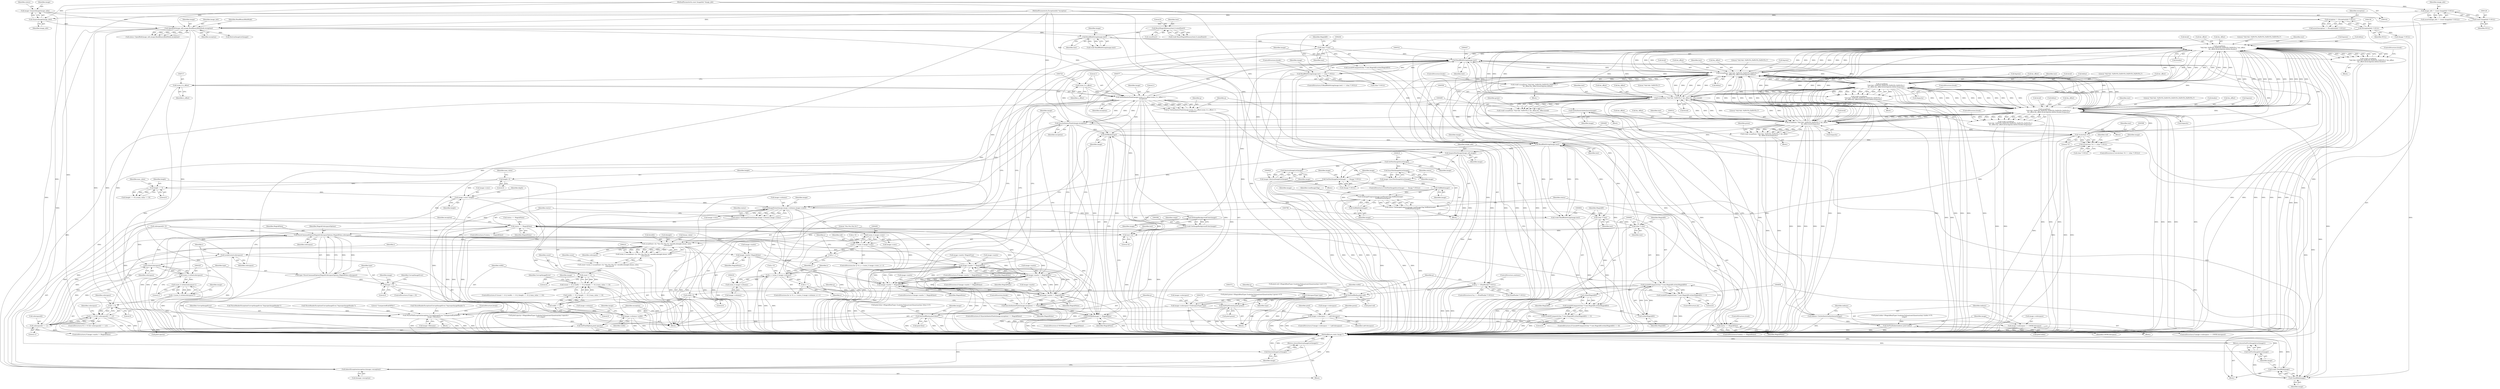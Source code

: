 digraph "0_ImageMagick_48bcf7c39302cdf9b0d9202ad03bf1b95152c44d@API" {
"1000533" [label="(Call,sscanf(text,\n              \"%ld,%ld: (%lf%*[%,]%lf%*[%,]%lf%*[%,]%lf%*[%,]\",&x_offset,\n              &y_offset,&red,&green,&blue,&index))"];
"1000443" [label="(Call,ReadBlobString(image,text))"];
"1000714" [label="(Call,GetAuthenticPixels(image,(ssize_t) x_offset,(ssize_t) y_offset,1,1,\n          exception))"];
"1000716" [label="(Call,(ssize_t) x_offset)"];
"1000719" [label="(Call,(ssize_t) y_offset)"];
"1000776" [label="(Call,SyncAuthenticPixels(image,exception))"];
"1000756" [label="(Call,GetAuthenticIndexQueue(image))"];
"1000104" [label="(MethodParameterIn,ExceptionInfo *exception)"];
"1000170" [label="(Call,OpenBlob(image_info,image,ReadBinaryBlobMode,exception))"];
"1000166" [label="(Call,AcquireImage(image_info))"];
"1000126" [label="(Call,image_info != (const ImageInfo *) NULL)"];
"1000103" [label="(MethodParameterIn,const ImageInfo *image_info)"];
"1000128" [label="(Call,(const ImageInfo *) NULL)"];
"1000164" [label="(Call,image=AcquireImage(image_info))"];
"1000153" [label="(Call,exception != (ExceptionInfo *) NULL)"];
"1000155" [label="(Call,(ExceptionInfo *) NULL)"];
"1000385" [label="(Call,SetImageBackgroundColor(image))"];
"1000297" [label="(Call,SetImageExtent(image,image->columns,image->rows))"];
"1000797" [label="(Call,ReadBlobString(image,text))"];
"1000783" [label="(Call,EOFBlob(image))"];
"1000578" [label="(Call,sscanf(text,\"%ld,%ld: (%lf%*[%,]%lf%*[%,]%lf%*[%,]\",\n              &x_offset,&y_offset,&red,&green,&blue))"];
"1000560" [label="(Call,sscanf(text,\n                  \"%ld,%ld: (%lf%*[%,]%lf%*[%,]%lf%*[%,]%lf%*[%,]\",\n                  &x_offset,&y_offset,&red,&green,&blue,&opacity))"];
"1000486" [label="(Call,sscanf(text,\"%ld,%ld: (%lf%*[%,]\",&x_offset,&y_offset,&red))"];
"1000533" [label="(Call,sscanf(text,\n              \"%ld,%ld: (%lf%*[%,]%lf%*[%,]%lf%*[%,]%lf%*[%,]\",&x_offset,\n              &y_offset,&red,&green,&blue,&index))"];
"1000513" [label="(Call,sscanf(text,\n                  \"%ld,%ld: (%lf%*[%,]%lf%*[%,]%lf%*[%,]%lf%*[%,]%lf%*[%,]\",\n                  &x_offset,&y_offset,&red,&green,&blue,&index,&opacity))"];
"1000466" [label="(Call,sscanf(text,\"%ld,%ld: (%lf%*[%,]%lf%*[%,]\",&x_offset,\n                  &y_offset,&red,&opacity))"];
"1000594" [label="(Call,strchr(text,'%'))"];
"1000850" [label="(Call,(char *) text)"];
"1000803" [label="(Call,(char *) text)"];
"1000203" [label="(Call,(char *) text)"];
"1000197" [label="(Call,ReadBlobString(image,text))"];
"1000190" [label="(Call,ResetMagickMemory(text,0,sizeof(text)))"];
"1000836" [label="(Call,SetImageProgress(image,LoadImagesTag,TellBlob(image),\n          GetBlobSize(image)))"];
"1000841" [label="(Call,GetBlobSize(image))"];
"1000839" [label="(Call,TellBlob(image))"];
"1000830" [label="(Call,image=SyncNextImageInList(image))"];
"1000832" [label="(Call,SyncNextImageInList(image))"];
"1000816" [label="(Call,GetNextImageInList(image))"];
"1000811" [label="(Call,AcquireNextImage(image_info,image))"];
"1000263" [label="(Call,image->columns=width)"];
"1000250" [label="(Call,width == 0)"];
"1000215" [label="(Call,width=0)"];
"1000268" [label="(Call,image->rows=height)"];
"1000254" [label="(Call,height == 0)"];
"1000218" [label="(Call,height=0)"];
"1000442" [label="(Call,ReadBlobString(image,text) == (char *) NULL)"];
"1000464" [label="(Call,(void) sscanf(text,\"%ld,%ld: (%lf%*[%,]%lf%*[%,]\",&x_offset,\n                  &y_offset,&red,&opacity))"];
"1000484" [label="(Call,(void) sscanf(text,\"%ld,%ld: (%lf%*[%,]\",&x_offset,&y_offset,&red))"];
"1000511" [label="(Call,(void) sscanf(text,\n                  \"%ld,%ld: (%lf%*[%,]%lf%*[%,]%lf%*[%,]%lf%*[%,]%lf%*[%,]\",\n                  &x_offset,&y_offset,&red,&green,&blue,&index,&opacity))"];
"1000531" [label="(Call,(void) sscanf(text,\n              \"%ld,%ld: (%lf%*[%,]%lf%*[%,]%lf%*[%,]%lf%*[%,]\",&x_offset,\n              &y_offset,&red,&green,&blue,&index))"];
"1000558" [label="(Call,(void) sscanf(text,\n                  \"%ld,%ld: (%lf%*[%,]%lf%*[%,]%lf%*[%,]%lf%*[%,]\",\n                  &x_offset,&y_offset,&red,&green,&blue,&opacity))"];
"1000576" [label="(Call,(void) sscanf(text,\"%ld,%ld: (%lf%*[%,]%lf%*[%,]%lf%*[%,]\",\n              &x_offset,&y_offset,&red,&green,&blue))"];
"1000593" [label="(Call,strchr(text,'%') != (char *) NULL)"];
"1000295" [label="(Call,status=SetImageExtent(image,image->columns,image->rows))"];
"1000306" [label="(Call,status == MagickFalse)"];
"1000329" [label="(Call,image->matte=MagickFalse)"];
"1000458" [label="(Call,image->matte != MagickFalse)"];
"1000505" [label="(Call,image->matte != MagickFalse)"];
"1000552" [label="(Call,image->matte != MagickFalse)"];
"1000764" [label="(Call,image->matte != MagickFalse)"];
"1000775" [label="(Call,SyncAuthenticPixels(image,exception) == MagickFalse)"];
"1000782" [label="(Call,EOFBlob(image) != MagickFalse)"];
"1000844" [label="(Call,status == MagickFalse)"];
"1000357" [label="(Call,ParseCommandOption(MagickColorspaceOptions,MagickFalse,colorspace))"];
"1000232" [label="(Call,sscanf(text+32,\"%lu,%lu,%lu,%s\",&width,&height,&max_value,\n      colorspace))"];
"1000230" [label="(Call,(ssize_t) sscanf(text+32,\"%lu,%lu,%lu,%s\",&width,&height,&max_value,\n      colorspace))"];
"1000228" [label="(Call,count=(ssize_t) sscanf(text+32,\"%lu,%lu,%lu,%s\",&width,&height,&max_value,\n      colorspace))"];
"1000246" [label="(Call,count != 4)"];
"1000245" [label="(Call,(count != 4) || (width == 0) || (height == 0) || (max_value == 0))"];
"1000319" [label="(Call,LocaleLower(colorspace))"];
"1000326" [label="(Call,strlen(colorspace))"];
"1000324" [label="(Call,(ssize_t) strlen(colorspace))"];
"1000323" [label="(Call,(ssize_t) strlen(colorspace)-1)"];
"1000321" [label="(Call,i=(ssize_t) strlen(colorspace)-1)"];
"1000336" [label="(Call,i > 0)"];
"1000335" [label="(Call,(i > 0) && (colorspace[i] == 'a'))"];
"1000339" [label="(Call,colorspace[i] == 'a')"];
"1000355" [label="(Call,type=ParseCommandOption(MagickColorspaceOptions,MagickFalse,colorspace))"];
"1000362" [label="(Call,type < 0)"];
"1000372" [label="(Call,(ColorspaceType) type)"];
"1000368" [label="(Call,image->colorspace=(ColorspaceType) type)"];
"1000627" [label="(Call,image->colorspace == LabColorspace)"];
"1000748" [label="(Call,image->colorspace == CMYKColorspace)"];
"1000317" [label="(Call,DestroyImageList(image))"];
"1000316" [label="(Return,return(DestroyImageList(image));)"];
"1000383" [label="(Call,(void) SetImageBackgroundColor(image))"];
"1000859" [label="(Call,CloseBlob(image))"];
"1000857" [label="(Call,(void) CloseBlob(image))"];
"1000862" [label="(Call,GetFirstImageInList(image))"];
"1000861" [label="(Return,return(GetFirstImageInList(image));)"];
"1000399" [label="(Call,(ssize_t) image->rows)"];
"1000397" [label="(Call,y < (ssize_t) image->rows)"];
"1000404" [label="(Call,y++)"];
"1000433" [label="(Call,(ssize_t) image->columns)"];
"1000431" [label="(Call,x < (ssize_t) image->columns)"];
"1000438" [label="(Call,x++)"];
"1000795" [label="(Call,(void) ReadBlobString(image,text))"];
"1000802" [label="(Call,LocaleNCompare((char *) text,MagickID,strlen(MagickID)))"];
"1000801" [label="(Call,LocaleNCompare((char *) text,MagickID,strlen(MagickID)) == 0)"];
"1000854" [label="(Call,strlen(MagickID))"];
"1000849" [label="(Call,LocaleNCompare((char *) text,MagickID,strlen(MagickID)))"];
"1000807" [label="(Call,strlen(MagickID))"];
"1000848" [label="(Call,LocaleNCompare((char *) text,MagickID,strlen(MagickID)) == 0)"];
"1000233" [label="(Call,text+32)"];
"1000815" [label="(Call,GetNextImageInList(image) == (Image *) NULL)"];
"1000824" [label="(Call,DestroyImageList(image))"];
"1000822" [label="(Call,image=DestroyImageList(image))"];
"1000834" [label="(Call,status=SetImageProgress(image,LoadImagesTag,TellBlob(image),\n          GetBlobSize(image)))"];
"1000310" [label="(Call,InheritException(exception,&image->exception))"];
"1000712" [label="(Call,q=GetAuthenticPixels(image,(ssize_t) x_offset,(ssize_t) y_offset,1,1,\n          exception))"];
"1000726" [label="(Call,q == (PixelPacket *) NULL)"];
"1000732" [label="(Call,SetPixelRed(q,pixel.red))"];
"1000737" [label="(Call,SetPixelGreen(q,pixel.green))"];
"1000742" [label="(Call,SetPixelBlue(q,pixel.blue))"];
"1000769" [label="(Call,SetPixelAlpha(q,pixel.opacity))"];
"1000754" [label="(Call,indexes=GetAuthenticIndexQueue(image))"];
"1000758" [label="(Call,SetPixelIndex(indexes,pixel.index))"];
"1000787" [label="(Call,ThrowFileException(exception,CorruptImageError,\"UnexpectedEndOfFile\",\n          image->filename))"];
"1000799" [label="(Identifier,text)"];
"1000253" [label="(Call,(height == 0) || (max_value == 0))"];
"1000243" [label="(Identifier,colorspace)"];
"1000597" [label="(Call,(char *) NULL)"];
"1000339" [label="(Call,colorspace[i] == 'a')"];
"1000837" [label="(Identifier,image)"];
"1000333" [label="(Identifier,MagickFalse)"];
"1000324" [label="(Call,(ssize_t) strlen(colorspace))"];
"1000514" [label="(Identifier,text)"];
"1000797" [label="(Call,ReadBlobString(image,text))"];
"1000786" [label="(Block,)"];
"1000723" [label="(Literal,1)"];
"1000250" [label="(Call,width == 0)"];
"1000843" [label="(ControlStructure,if (status == MagickFalse))"];
"1000388" [label="(Identifier,range)"];
"1000322" [label="(Identifier,i)"];
"1000369" [label="(Call,image->colorspace)"];
"1000269" [label="(Call,image->rows)"];
"1000534" [label="(Identifier,text)"];
"1000781" [label="(ControlStructure,if (EOFBlob(image) != MagickFalse))"];
"1000794" [label="(ControlStructure,break;)"];
"1000768" [label="(Identifier,MagickFalse)"];
"1000125" [label="(Call,assert(image_info != (const ImageInfo *) NULL))"];
"1000515" [label="(Literal,\"%ld,%ld: (%lf%*[%,]%lf%*[%,]%lf%*[%,]%lf%*[%,]%lf%*[%,]\")"];
"1000398" [label="(Identifier,y)"];
"1000847" [label="(ControlStructure,break;)"];
"1000173" [label="(Identifier,ReadBinaryBlobMode)"];
"1000818" [label="(Call,(Image *) NULL)"];
"1000842" [label="(Identifier,image)"];
"1000754" [label="(Call,indexes=GetAuthenticIndexQueue(image))"];
"1000486" [label="(Call,sscanf(text,\"%ld,%ld: (%lf%*[%,]\",&x_offset,&y_offset,&red))"];
"1000166" [label="(Call,AcquireImage(image_info))"];
"1000839" [label="(Call,TellBlob(image))"];
"1000428" [label="(Call,x=0)"];
"1000626" [label="(ControlStructure,if (image->colorspace == LabColorspace))"];
"1000737" [label="(Call,SetPixelGreen(q,pixel.green))"];
"1000770" [label="(Identifier,q)"];
"1000445" [label="(Identifier,text)"];
"1000774" [label="(ControlStructure,if (SyncAuthenticPixels(image,exception) == MagickFalse))"];
"1000310" [label="(Call,InheritException(exception,&image->exception))"];
"1000526" [label="(Call,&index)"];
"1000165" [label="(Identifier,image)"];
"1000468" [label="(Literal,\"%ld,%ld: (%lf%*[%,]%lf%*[%,]\")"];
"1000860" [label="(Identifier,image)"];
"1000805" [label="(Identifier,text)"];
"1000363" [label="(Identifier,type)"];
"1000852" [label="(Identifier,text)"];
"1000237" [label="(Call,&width)"];
"1000569" [label="(Call,&green)"];
"1000168" [label="(Call,status=OpenBlob(image_info,image,ReadBinaryBlobMode,exception))"];
"1000308" [label="(Identifier,MagickFalse)"];
"1000222" [label="(Identifier,max_value)"];
"1000560" [label="(Call,sscanf(text,\n                  \"%ld,%ld: (%lf%*[%,]%lf%*[%,]%lf%*[%,]%lf%*[%,]\",\n                  &x_offset,&y_offset,&red,&green,&blue,&opacity))"];
"1000506" [label="(Call,image->matte)"];
"1000822" [label="(Call,image=DestroyImageList(image))"];
"1000164" [label="(Call,image=AcquireImage(image_info))"];
"1000848" [label="(Call,LocaleNCompare((char *) text,MagickID,strlen(MagickID)) == 0)"];
"1000765" [label="(Call,image->matte)"];
"1000733" [label="(Identifier,q)"];
"1000459" [label="(Call,image->matte)"];
"1000862" [label="(Call,GetFirstImageInList(image))"];
"1000553" [label="(Call,image->matte)"];
"1000573" [label="(Call,&opacity)"];
"1000596" [label="(Literal,'%')"];
"1000821" [label="(Block,)"];
"1000859" [label="(Call,CloseBlob(image))"];
"1000199" [label="(Identifier,text)"];
"1000218" [label="(Call,height=0)"];
"1000321" [label="(Call,i=(ssize_t) strlen(colorspace)-1)"];
"1000764" [label="(Call,image->matte != MagickFalse)"];
"1000359" [label="(Identifier,MagickFalse)"];
"1000438" [label="(Call,x++)"];
"1000789" [label="(Identifier,CorruptImageError)"];
"1000516" [label="(Call,&x_offset)"];
"1000546" [label="(Call,&index)"];
"1000462" [label="(Identifier,MagickFalse)"];
"1000356" [label="(Identifier,type)"];
"1000258" [label="(Identifier,max_value)"];
"1000230" [label="(Call,(ssize_t) sscanf(text+32,\"%lu,%lu,%lu,%s\",&width,&height,&max_value,\n      colorspace))"];
"1000798" [label="(Identifier,image)"];
"1000256" [label="(Literal,0)"];
"1000399" [label="(Call,(ssize_t) image->rows)"];
"1000583" [label="(Call,&y_offset)"];
"1000565" [label="(Call,&y_offset)"];
"1000806" [label="(Identifier,MagickID)"];
"1000496" [label="(Identifier,green)"];
"1000542" [label="(Call,&green)"];
"1000763" [label="(ControlStructure,if (image->matte != MagickFalse))"];
"1000233" [label="(Call,text+32)"];
"1000844" [label="(Call,status == MagickFalse)"];
"1000383" [label="(Call,(void) SetImageBackgroundColor(image))"];
"1000716" [label="(Call,(ssize_t) x_offset)"];
"1000830" [label="(Call,image=SyncNextImageInList(image))"];
"1000334" [label="(ControlStructure,if ((i > 0) && (colorspace[i] == 'a')))"];
"1000457" [label="(ControlStructure,if (image->matte != MagickFalse))"];
"1000487" [label="(Identifier,text)"];
"1000660" [label="(Call,pixel.green=(MagickRealType) ScaleAnyToQuantum((QuantumAny) (green+0.5),\n          range))"];
"1000718" [label="(Identifier,x_offset)"];
"1000744" [label="(Call,pixel.blue)"];
"1000246" [label="(Call,count != 4)"];
"1000756" [label="(Call,GetAuthenticIndexQueue(image))"];
"1000533" [label="(Call,sscanf(text,\n              \"%ld,%ld: (%lf%*[%,]%lf%*[%,]%lf%*[%,]%lf%*[%,]\",&x_offset,\n              &y_offset,&red,&green,&blue,&index))"];
"1000358" [label="(Identifier,MagickColorspaceOptions)"];
"1000210" [label="(Call,ThrowReaderException(CorruptImageError,\"ImproperImageHeader\"))"];
"1000309" [label="(Block,)"];
"1000734" [label="(Call,pixel.red)"];
"1000522" [label="(Call,&green)"];
"1000404" [label="(Call,y++)"];
"1000814" [label="(ControlStructure,if (GetNextImageInList(image) == (Image *) NULL))"];
"1000128" [label="(Call,(const ImageInfo *) NULL)"];
"1000575" [label="(ControlStructure,break;)"];
"1000755" [label="(Identifier,indexes)"];
"1000777" [label="(Identifier,image)"];
"1000493" [label="(Call,&red)"];
"1000361" [label="(ControlStructure,if (type < 0))"];
"1000787" [label="(Call,ThrowFileException(exception,CorruptImageError,\"UnexpectedEndOfFile\",\n          image->filename))"];
"1000154" [label="(Identifier,exception)"];
"1000855" [label="(Identifier,MagickID)"];
"1000791" [label="(Call,image->filename)"];
"1000732" [label="(Call,SetPixelRed(q,pixel.red))"];
"1000725" [label="(ControlStructure,if (q == (PixelPacket *) NULL))"];
"1000297" [label="(Call,SetImageExtent(image,image->columns,image->rows))"];
"1000699" [label="(Call,pixel.opacity=(MagickRealType) ScaleAnyToQuantum((QuantumAny) (opacity+\n          0.5),range))"];
"1000721" [label="(Identifier,y_offset)"];
"1000713" [label="(Identifier,q)"];
"1000169" [label="(Identifier,status)"];
"1000813" [label="(Identifier,image)"];
"1000748" [label="(Call,image->colorspace == CMYKColorspace)"];
"1000235" [label="(Literal,32)"];
"1000172" [label="(Identifier,image)"];
"1000345" [label="(Call,colorspace[i]='\0')"];
"1000544" [label="(Call,&blue)"];
"1000589" [label="(Call,&blue)"];
"1000206" [label="(Identifier,MagickID)"];
"1000176" [label="(Call,status == MagickFalse)"];
"1000528" [label="(Call,&opacity)"];
"1000370" [label="(Identifier,image)"];
"1000808" [label="(Identifier,MagickID)"];
"1000823" [label="(Identifier,image)"];
"1000715" [label="(Identifier,image)"];
"1000727" [label="(Identifier,q)"];
"1000673" [label="(Call,pixel.blue=(MagickRealType) ScaleAnyToQuantum((QuantumAny) (blue+0.5),\n          range))"];
"1000649" [label="(Identifier,pixel)"];
"1000305" [label="(ControlStructure,if (status == MagickFalse))"];
"1000214" [label="(Block,)"];
"1000385" [label="(Call,SetImageBackgroundColor(image))"];
"1000255" [label="(Identifier,height)"];
"1000834" [label="(Call,status=SetImageProgress(image,LoadImagesTag,TellBlob(image),\n          GetBlobSize(image)))"];
"1000267" [label="(Identifier,width)"];
"1000473" [label="(Call,&red)"];
"1000816" [label="(Call,GetNextImageInList(image))"];
"1000320" [label="(Identifier,colorspace)"];
"1000580" [label="(Literal,\"%ld,%ld: (%lf%*[%,]%lf%*[%,]%lf%*[%,]\")"];
"1000815" [label="(Call,GetNextImageInList(image) == (Image *) NULL)"];
"1000550" [label="(Block,)"];
"1000576" [label="(Call,(void) sscanf(text,\"%ld,%ld: (%lf%*[%,]%lf%*[%,]%lf%*[%,]\",\n              &x_offset,&y_offset,&red,&green,&blue))"];
"1000247" [label="(Identifier,count)"];
"1000446" [label="(Call,(char *) NULL)"];
"1000832" [label="(Call,SyncNextImageInList(image))"];
"1000215" [label="(Call,width=0)"];
"1000853" [label="(Identifier,MagickID)"];
"1000854" [label="(Call,strlen(MagickID))"];
"1000191" [label="(Identifier,text)"];
"1000327" [label="(Identifier,colorspace)"];
"1000628" [label="(Call,image->colorspace)"];
"1000393" [label="(ControlStructure,for (y=0; y < (ssize_t) image->rows; y++))"];
"1000782" [label="(Call,EOFBlob(image) != MagickFalse)"];
"1000452" [label="(Identifier,image)"];
"1000846" [label="(Identifier,MagickFalse)"];
"1000557" [label="(Block,)"];
"1000347" [label="(Identifier,colorspace)"];
"1000362" [label="(Call,type < 0)"];
"1000341" [label="(Identifier,colorspace)"];
"1000213" [label="(ControlStructure,do)"];
"1000724" [label="(Identifier,exception)"];
"1000863" [label="(Identifier,image)"];
"1000509" [label="(Identifier,MagickFalse)"];
"1000811" [label="(Call,AcquireNextImage(image_info,image))"];
"1000203" [label="(Call,(char *) text)"];
"1000845" [label="(Identifier,status)"];
"1000800" [label="(ControlStructure,if (LocaleNCompare((char *) text,MagickID,strlen(MagickID)) == 0))"];
"1000838" [label="(Identifier,LoadImagesTag)"];
"1000511" [label="(Call,(void) sscanf(text,\n                  \"%ld,%ld: (%lf%*[%,]%lf%*[%,]%lf%*[%,]%lf%*[%,]%lf%*[%,]\",\n                  &x_offset,&y_offset,&red,&green,&blue,&index,&opacity))"];
"1000810" [label="(Block,)"];
"1000157" [label="(Identifier,NULL)"];
"1000780" [label="(ControlStructure,break;)"];
"1000413" [label="(Identifier,red)"];
"1000220" [label="(Literal,0)"];
"1000185" [label="(Call,(Image *) NULL)"];
"1000433" [label="(Call,(ssize_t) image->columns)"];
"1000779" [label="(Identifier,MagickFalse)"];
"1000587" [label="(Call,&green)"];
"1000198" [label="(Identifier,image)"];
"1000236" [label="(Literal,\"%lu,%lu,%lu,%s\")"];
"1000192" [label="(Literal,0)"];
"1000329" [label="(Call,image->matte=MagickFalse)"];
"1000365" [label="(Call,ThrowReaderException(CorruptImageError,\"ImproperImageHeader\"))"];
"1000857" [label="(Call,(void) CloseBlob(image))"];
"1000249" [label="(Call,(width == 0) || (height == 0) || (max_value == 0))"];
"1000441" [label="(ControlStructure,if (ReadBlobString(image,text) == (char *) NULL))"];
"1000219" [label="(Identifier,height)"];
"1000530" [label="(ControlStructure,break;)"];
"1000251" [label="(Identifier,width)"];
"1000520" [label="(Call,&red)"];
"1000585" [label="(Call,&red)"];
"1000631" [label="(Identifier,LabColorspace)"];
"1000466" [label="(Call,sscanf(text,\"%ld,%ld: (%lf%*[%,]%lf%*[%,]\",&x_offset,\n                  &y_offset,&red,&opacity))"];
"1000524" [label="(Call,&blue)"];
"1000298" [label="(Identifier,image)"];
"1000105" [label="(Block,)"];
"1000836" [label="(Call,SetImageProgress(image,LoadImagesTag,TellBlob(image),\n          GetBlobSize(image)))"];
"1000749" [label="(Call,image->colorspace)"];
"1000578" [label="(Call,sscanf(text,\"%ld,%ld: (%lf%*[%,]%lf%*[%,]%lf%*[%,]\",\n              &x_offset,&y_offset,&red,&green,&blue))"];
"1000167" [label="(Identifier,image_info)"];
"1000263" [label="(Call,image->columns=width)"];
"1000739" [label="(Call,pixel.green)"];
"1000435" [label="(Call,image->columns)"];
"1000738" [label="(Identifier,q)"];
"1000427" [label="(ControlStructure,for (x=0; x < (ssize_t) image->columns; x++))"];
"1000296" [label="(Identifier,status)"];
"1000126" [label="(Call,image_info != (const ImageInfo *) NULL)"];
"1000469" [label="(Call,&x_offset)"];
"1000757" [label="(Identifier,image)"];
"1000458" [label="(Call,image->matte != MagickFalse)"];
"1000743" [label="(Identifier,q)"];
"1000444" [label="(Identifier,image)"];
"1000331" [label="(Identifier,image)"];
"1000343" [label="(Literal,'a')"];
"1000397" [label="(Call,y < (ssize_t) image->rows)"];
"1000489" [label="(Call,&x_offset)"];
"1000338" [label="(Literal,0)"];
"1000195" [label="(Call,(void) ReadBlobString(image,text))"];
"1000766" [label="(Identifier,image)"];
"1000306" [label="(Call,status == MagickFalse)"];
"1000491" [label="(Call,&y_offset)"];
"1000790" [label="(Literal,\"UnexpectedEndOfFile\")"];
"1000311" [label="(Identifier,exception)"];
"1000731" [label="(ControlStructure,continue;)"];
"1000760" [label="(Call,pixel.index)"];
"1000864" [label="(MethodReturn,static Image *)"];
"1000432" [label="(Identifier,x)"];
"1000366" [label="(Identifier,CorruptImageError)"];
"1000807" [label="(Call,strlen(MagickID))"];
"1000471" [label="(Call,&y_offset)"];
"1000248" [label="(Literal,4)"];
"1000861" [label="(Return,return(GetFirstImageInList(image));)"];
"1000318" [label="(Identifier,image)"];
"1000513" [label="(Call,sscanf(text,\n                  \"%ld,%ld: (%lf%*[%,]%lf%*[%,]%lf%*[%,]%lf%*[%,]%lf%*[%,]\",\n                  &x_offset,&y_offset,&red,&green,&blue,&index,&opacity))"];
"1000205" [label="(Identifier,text)"];
"1000812" [label="(Identifier,image_info)"];
"1000197" [label="(Call,ReadBlobString(image,text))"];
"1000217" [label="(Literal,0)"];
"1000350" [label="(Call,image->matte=MagickTrue)"];
"1000232" [label="(Call,sscanf(text+32,\"%lu,%lu,%lu,%s\",&width,&height,&max_value,\n      colorspace))"];
"1000594" [label="(Call,strchr(text,'%'))"];
"1000440" [label="(Block,)"];
"1000552" [label="(Call,image->matte != MagickFalse)"];
"1000254" [label="(Call,height == 0)"];
"1000719" [label="(Call,(ssize_t) y_offset)"];
"1000835" [label="(Identifier,status)"];
"1000591" [label="(ControlStructure,break;)"];
"1000307" [label="(Identifier,status)"];
"1000244" [label="(ControlStructure,if ((count != 4) || (width == 0) || (height == 0) || (max_value == 0)))"];
"1000328" [label="(Literal,1)"];
"1000504" [label="(ControlStructure,if (image->matte != MagickFalse))"];
"1000171" [label="(Identifier,image_info)"];
"1000326" [label="(Call,strlen(colorspace))"];
"1000540" [label="(Call,&red)"];
"1000802" [label="(Call,LocaleNCompare((char *) text,MagickID,strlen(MagickID)))"];
"1000252" [label="(Literal,0)"];
"1000475" [label="(Call,&opacity)"];
"1000841" [label="(Call,GetBlobSize(image))"];
"1000750" [label="(Identifier,image)"];
"1000152" [label="(Call,assert(exception != (ExceptionInfo *) NULL))"];
"1000817" [label="(Identifier,image)"];
"1000592" [label="(ControlStructure,if (strchr(text,'%') != (char *) NULL))"];
"1000319" [label="(Call,LocaleLower(colorspace))"];
"1000561" [label="(Identifier,text)"];
"1000239" [label="(Call,&height)"];
"1000153" [label="(Call,exception != (ExceptionInfo *) NULL)"];
"1000443" [label="(Call,ReadBlobString(image,text))"];
"1000386" [label="(Identifier,image)"];
"1000170" [label="(Call,OpenBlob(image_info,image,ReadBinaryBlobMode,exception))"];
"1000478" [label="(Identifier,green)"];
"1000510" [label="(Block,)"];
"1000245" [label="(Call,(count != 4) || (width == 0) || (height == 0) || (max_value == 0))"];
"1000634" [label="(Identifier,green)"];
"1000531" [label="(Call,(void) sscanf(text,\n              \"%ld,%ld: (%lf%*[%,]%lf%*[%,]%lf%*[%,]%lf%*[%,]\",&x_offset,\n              &y_offset,&red,&green,&blue,&index))"];
"1000769" [label="(Call,SetPixelAlpha(q,pixel.opacity))"];
"1000712" [label="(Call,q=GetAuthenticPixels(image,(ssize_t) x_offset,(ssize_t) y_offset,1,1,\n          exception))"];
"1000364" [label="(Literal,0)"];
"1000103" [label="(MethodParameterIn,const ImageInfo *image_info)"];
"1000548" [label="(ControlStructure,break;)"];
"1000785" [label="(Identifier,MagickFalse)"];
"1000602" [label="(Identifier,red)"];
"1000593" [label="(Call,strchr(text,'%') != (char *) NULL)"];
"1000241" [label="(Call,&max_value)"];
"1000771" [label="(Call,pixel.opacity)"];
"1000775" [label="(Call,SyncAuthenticPixels(image,exception) == MagickFalse)"];
"1000228" [label="(Call,count=(ssize_t) sscanf(text+32,\"%lu,%lu,%lu,%s\",&width,&height,&max_value,\n      colorspace))"];
"1000188" [label="(Call,(void) ResetMagickMemory(text,0,sizeof(text)))"];
"1000783" [label="(Call,EOFBlob(image))"];
"1000647" [label="(Call,pixel.red=(MagickRealType) ScaleAnyToQuantum((QuantumAny) (red+0.5),\n          range))"];
"1000449" [label="(ControlStructure,break;)"];
"1000261" [label="(Identifier,CorruptImageError)"];
"1000234" [label="(Identifier,text)"];
"1000752" [label="(Identifier,CMYKColorspace)"];
"1000264" [label="(Call,image->columns)"];
"1000336" [label="(Call,i > 0)"];
"1000484" [label="(Call,(void) sscanf(text,\"%ld,%ld: (%lf%*[%,]\",&x_offset,&y_offset,&red))"];
"1000581" [label="(Call,&x_offset)"];
"1000856" [label="(Literal,0)"];
"1000202" [label="(Call,LocaleNCompare((char *) text,MagickID,strlen(MagickID)))"];
"1000216" [label="(Identifier,width)"];
"1000538" [label="(Call,&y_offset)"];
"1000556" [label="(Identifier,MagickFalse)"];
"1000431" [label="(Call,x < (ssize_t) image->columns)"];
"1000155" [label="(Call,(ExceptionInfo *) NULL)"];
"1000758" [label="(Call,SetPixelIndex(indexes,pixel.index))"];
"1000270" [label="(Identifier,image)"];
"1000174" [label="(Identifier,exception)"];
"1000627" [label="(Call,image->colorspace == LabColorspace)"];
"1000302" [label="(Call,image->rows)"];
"1000776" [label="(Call,SyncAuthenticPixels(image,exception))"];
"1000272" [label="(Identifier,height)"];
"1000551" [label="(ControlStructure,if (image->matte != MagickFalse))"];
"1000840" [label="(Identifier,image)"];
"1000567" [label="(Call,&red)"];
"1000357" [label="(Call,ParseCommandOption(MagickColorspaceOptions,MagickFalse,colorspace))"];
"1000788" [label="(Identifier,exception)"];
"1000193" [label="(Call,sizeof(text))"];
"1000742" [label="(Call,SetPixelBlue(q,pixel.blue))"];
"1000803" [label="(Call,(char *) text)"];
"1000801" [label="(Call,LocaleNCompare((char *) text,MagickID,strlen(MagickID)) == 0)"];
"1000784" [label="(Identifier,image)"];
"1000317" [label="(Call,DestroyImageList(image))"];
"1000374" [label="(Identifier,type)"];
"1000368" [label="(Call,image->colorspace=(ColorspaceType) type)"];
"1000518" [label="(Call,&y_offset)"];
"1000467" [label="(Identifier,text)"];
"1000394" [label="(Call,y=0)"];
"1000401" [label="(Call,image->rows)"];
"1000312" [label="(Call,&image->exception)"];
"1000728" [label="(Call,(PixelPacket *) NULL)"];
"1000536" [label="(Call,&x_offset)"];
"1000778" [label="(Identifier,exception)"];
"1000571" [label="(Call,&blue)"];
"1000299" [label="(Call,image->columns)"];
"1000275" [label="(Identifier,depth)"];
"1000850" [label="(Call,(char *) text)"];
"1000714" [label="(Call,GetAuthenticPixels(image,(ssize_t) x_offset,(ssize_t) y_offset,1,1,\n          exception))"];
"1000726" [label="(Call,q == (PixelPacket *) NULL)"];
"1000686" [label="(Call,pixel.index=(MagickRealType) ScaleAnyToQuantum((QuantumAny) (index+0.5),\n          range))"];
"1000439" [label="(Identifier,x)"];
"1000464" [label="(Call,(void) sscanf(text,\"%ld,%ld: (%lf%*[%,]%lf%*[%,]\",&x_offset,\n                  &y_offset,&red,&opacity))"];
"1000335" [label="(Call,(i > 0) && (colorspace[i] == 'a'))"];
"1000130" [label="(Identifier,NULL)"];
"1000463" [label="(Block,)"];
"1000795" [label="(Call,(void) ReadBlobString(image,text))"];
"1000323" [label="(Call,(ssize_t) strlen(colorspace)-1)"];
"1000295" [label="(Call,status=SetImageExtent(image,image->columns,image->rows))"];
"1000558" [label="(Call,(void) sscanf(text,\n                  \"%ld,%ld: (%lf%*[%,]%lf%*[%,]%lf%*[%,]%lf%*[%,]\",\n                  &x_offset,&y_offset,&red,&green,&blue,&opacity))"];
"1000759" [label="(Identifier,indexes)"];
"1000629" [label="(Identifier,image)"];
"1000824" [label="(Call,DestroyImageList(image))"];
"1000809" [label="(Literal,0)"];
"1000503" [label="(Block,)"];
"1000260" [label="(Call,ThrowReaderException(CorruptImageError,\"ImproperImageHeader\"))"];
"1000595" [label="(Identifier,text)"];
"1000456" [label="(Block,)"];
"1000355" [label="(Call,type=ParseCommandOption(MagickColorspaceOptions,MagickFalse,colorspace))"];
"1000340" [label="(Call,colorspace[i])"];
"1000753" [label="(Block,)"];
"1000190" [label="(Call,ResetMagickMemory(text,0,sizeof(text)))"];
"1000372" [label="(Call,(ColorspaceType) type)"];
"1000127" [label="(Identifier,image_info)"];
"1000535" [label="(Literal,\"%ld,%ld: (%lf%*[%,]%lf%*[%,]%lf%*[%,]%lf%*[%,]\")"];
"1000833" [label="(Identifier,image)"];
"1000360" [label="(Identifier,colorspace)"];
"1000316" [label="(Return,return(DestroyImageList(image));)"];
"1000505" [label="(Call,image->matte != MagickFalse)"];
"1000562" [label="(Literal,\"%ld,%ld: (%lf%*[%,]%lf%*[%,]%lf%*[%,]%lf%*[%,]\")"];
"1000849" [label="(Call,LocaleNCompare((char *) text,MagickID,strlen(MagickID)))"];
"1000265" [label="(Identifier,image)"];
"1000563" [label="(Call,&x_offset)"];
"1000268" [label="(Call,image->rows=height)"];
"1000488" [label="(Literal,\"%ld,%ld: (%lf%*[%,]\")"];
"1000104" [label="(MethodParameterIn,ExceptionInfo *exception)"];
"1000747" [label="(ControlStructure,if (image->colorspace == CMYKColorspace))"];
"1000831" [label="(Identifier,image)"];
"1000442" [label="(Call,ReadBlobString(image,text) == (char *) NULL)"];
"1000579" [label="(Identifier,text)"];
"1000722" [label="(Literal,1)"];
"1000330" [label="(Call,image->matte)"];
"1000405" [label="(Identifier,y)"];
"1000182" [label="(Call,DestroyImageList(image))"];
"1000337" [label="(Identifier,i)"];
"1000825" [label="(Identifier,image)"];
"1000229" [label="(Identifier,count)"];
"1000533" -> "1000531"  [label="AST: "];
"1000533" -> "1000546"  [label="CFG: "];
"1000534" -> "1000533"  [label="AST: "];
"1000535" -> "1000533"  [label="AST: "];
"1000536" -> "1000533"  [label="AST: "];
"1000538" -> "1000533"  [label="AST: "];
"1000540" -> "1000533"  [label="AST: "];
"1000542" -> "1000533"  [label="AST: "];
"1000544" -> "1000533"  [label="AST: "];
"1000546" -> "1000533"  [label="AST: "];
"1000531" -> "1000533"  [label="CFG: "];
"1000533" -> "1000864"  [label="DDG: "];
"1000533" -> "1000864"  [label="DDG: "];
"1000533" -> "1000864"  [label="DDG: "];
"1000533" -> "1000864"  [label="DDG: "];
"1000533" -> "1000864"  [label="DDG: "];
"1000533" -> "1000864"  [label="DDG: "];
"1000533" -> "1000864"  [label="DDG: "];
"1000533" -> "1000443"  [label="DDG: "];
"1000533" -> "1000466"  [label="DDG: "];
"1000533" -> "1000466"  [label="DDG: "];
"1000533" -> "1000466"  [label="DDG: "];
"1000533" -> "1000486"  [label="DDG: "];
"1000533" -> "1000486"  [label="DDG: "];
"1000533" -> "1000486"  [label="DDG: "];
"1000533" -> "1000513"  [label="DDG: "];
"1000533" -> "1000513"  [label="DDG: "];
"1000533" -> "1000513"  [label="DDG: "];
"1000533" -> "1000513"  [label="DDG: "];
"1000533" -> "1000513"  [label="DDG: "];
"1000533" -> "1000513"  [label="DDG: "];
"1000533" -> "1000531"  [label="DDG: "];
"1000533" -> "1000531"  [label="DDG: "];
"1000533" -> "1000531"  [label="DDG: "];
"1000533" -> "1000531"  [label="DDG: "];
"1000533" -> "1000531"  [label="DDG: "];
"1000533" -> "1000531"  [label="DDG: "];
"1000533" -> "1000531"  [label="DDG: "];
"1000533" -> "1000531"  [label="DDG: "];
"1000443" -> "1000533"  [label="DDG: "];
"1000560" -> "1000533"  [label="DDG: "];
"1000560" -> "1000533"  [label="DDG: "];
"1000560" -> "1000533"  [label="DDG: "];
"1000560" -> "1000533"  [label="DDG: "];
"1000560" -> "1000533"  [label="DDG: "];
"1000486" -> "1000533"  [label="DDG: "];
"1000486" -> "1000533"  [label="DDG: "];
"1000486" -> "1000533"  [label="DDG: "];
"1000513" -> "1000533"  [label="DDG: "];
"1000513" -> "1000533"  [label="DDG: "];
"1000513" -> "1000533"  [label="DDG: "];
"1000513" -> "1000533"  [label="DDG: "];
"1000513" -> "1000533"  [label="DDG: "];
"1000513" -> "1000533"  [label="DDG: "];
"1000466" -> "1000533"  [label="DDG: "];
"1000466" -> "1000533"  [label="DDG: "];
"1000466" -> "1000533"  [label="DDG: "];
"1000578" -> "1000533"  [label="DDG: "];
"1000578" -> "1000533"  [label="DDG: "];
"1000578" -> "1000533"  [label="DDG: "];
"1000578" -> "1000533"  [label="DDG: "];
"1000578" -> "1000533"  [label="DDG: "];
"1000533" -> "1000560"  [label="DDG: "];
"1000533" -> "1000560"  [label="DDG: "];
"1000533" -> "1000560"  [label="DDG: "];
"1000533" -> "1000560"  [label="DDG: "];
"1000533" -> "1000560"  [label="DDG: "];
"1000533" -> "1000578"  [label="DDG: "];
"1000533" -> "1000578"  [label="DDG: "];
"1000533" -> "1000578"  [label="DDG: "];
"1000533" -> "1000578"  [label="DDG: "];
"1000533" -> "1000578"  [label="DDG: "];
"1000533" -> "1000594"  [label="DDG: "];
"1000533" -> "1000797"  [label="DDG: "];
"1000443" -> "1000442"  [label="AST: "];
"1000443" -> "1000445"  [label="CFG: "];
"1000444" -> "1000443"  [label="AST: "];
"1000445" -> "1000443"  [label="AST: "];
"1000447" -> "1000443"  [label="CFG: "];
"1000443" -> "1000864"  [label="DDG: "];
"1000443" -> "1000442"  [label="DDG: "];
"1000443" -> "1000442"  [label="DDG: "];
"1000714" -> "1000443"  [label="DDG: "];
"1000776" -> "1000443"  [label="DDG: "];
"1000385" -> "1000443"  [label="DDG: "];
"1000578" -> "1000443"  [label="DDG: "];
"1000594" -> "1000443"  [label="DDG: "];
"1000513" -> "1000443"  [label="DDG: "];
"1000466" -> "1000443"  [label="DDG: "];
"1000486" -> "1000443"  [label="DDG: "];
"1000560" -> "1000443"  [label="DDG: "];
"1000850" -> "1000443"  [label="DDG: "];
"1000203" -> "1000443"  [label="DDG: "];
"1000443" -> "1000466"  [label="DDG: "];
"1000443" -> "1000486"  [label="DDG: "];
"1000443" -> "1000513"  [label="DDG: "];
"1000443" -> "1000560"  [label="DDG: "];
"1000443" -> "1000578"  [label="DDG: "];
"1000443" -> "1000714"  [label="DDG: "];
"1000443" -> "1000783"  [label="DDG: "];
"1000443" -> "1000797"  [label="DDG: "];
"1000443" -> "1000859"  [label="DDG: "];
"1000714" -> "1000712"  [label="AST: "];
"1000714" -> "1000724"  [label="CFG: "];
"1000715" -> "1000714"  [label="AST: "];
"1000716" -> "1000714"  [label="AST: "];
"1000719" -> "1000714"  [label="AST: "];
"1000722" -> "1000714"  [label="AST: "];
"1000723" -> "1000714"  [label="AST: "];
"1000724" -> "1000714"  [label="AST: "];
"1000712" -> "1000714"  [label="CFG: "];
"1000714" -> "1000864"  [label="DDG: "];
"1000714" -> "1000864"  [label="DDG: "];
"1000714" -> "1000864"  [label="DDG: "];
"1000714" -> "1000297"  [label="DDG: "];
"1000714" -> "1000310"  [label="DDG: "];
"1000714" -> "1000712"  [label="DDG: "];
"1000714" -> "1000712"  [label="DDG: "];
"1000714" -> "1000712"  [label="DDG: "];
"1000714" -> "1000712"  [label="DDG: "];
"1000714" -> "1000712"  [label="DDG: "];
"1000716" -> "1000714"  [label="DDG: "];
"1000719" -> "1000714"  [label="DDG: "];
"1000776" -> "1000714"  [label="DDG: "];
"1000170" -> "1000714"  [label="DDG: "];
"1000104" -> "1000714"  [label="DDG: "];
"1000714" -> "1000756"  [label="DDG: "];
"1000714" -> "1000776"  [label="DDG: "];
"1000714" -> "1000776"  [label="DDG: "];
"1000714" -> "1000783"  [label="DDG: "];
"1000714" -> "1000787"  [label="DDG: "];
"1000714" -> "1000859"  [label="DDG: "];
"1000716" -> "1000718"  [label="CFG: "];
"1000717" -> "1000716"  [label="AST: "];
"1000718" -> "1000716"  [label="AST: "];
"1000720" -> "1000716"  [label="CFG: "];
"1000716" -> "1000864"  [label="DDG: "];
"1000719" -> "1000721"  [label="CFG: "];
"1000720" -> "1000719"  [label="AST: "];
"1000721" -> "1000719"  [label="AST: "];
"1000722" -> "1000719"  [label="CFG: "];
"1000719" -> "1000864"  [label="DDG: "];
"1000776" -> "1000775"  [label="AST: "];
"1000776" -> "1000778"  [label="CFG: "];
"1000777" -> "1000776"  [label="AST: "];
"1000778" -> "1000776"  [label="AST: "];
"1000779" -> "1000776"  [label="CFG: "];
"1000776" -> "1000864"  [label="DDG: "];
"1000776" -> "1000310"  [label="DDG: "];
"1000776" -> "1000775"  [label="DDG: "];
"1000776" -> "1000775"  [label="DDG: "];
"1000756" -> "1000776"  [label="DDG: "];
"1000104" -> "1000776"  [label="DDG: "];
"1000776" -> "1000783"  [label="DDG: "];
"1000776" -> "1000787"  [label="DDG: "];
"1000776" -> "1000859"  [label="DDG: "];
"1000756" -> "1000754"  [label="AST: "];
"1000756" -> "1000757"  [label="CFG: "];
"1000757" -> "1000756"  [label="AST: "];
"1000754" -> "1000756"  [label="CFG: "];
"1000756" -> "1000754"  [label="DDG: "];
"1000104" -> "1000102"  [label="AST: "];
"1000104" -> "1000864"  [label="DDG: "];
"1000104" -> "1000153"  [label="DDG: "];
"1000104" -> "1000170"  [label="DDG: "];
"1000104" -> "1000310"  [label="DDG: "];
"1000104" -> "1000787"  [label="DDG: "];
"1000170" -> "1000168"  [label="AST: "];
"1000170" -> "1000174"  [label="CFG: "];
"1000171" -> "1000170"  [label="AST: "];
"1000172" -> "1000170"  [label="AST: "];
"1000173" -> "1000170"  [label="AST: "];
"1000174" -> "1000170"  [label="AST: "];
"1000168" -> "1000170"  [label="CFG: "];
"1000170" -> "1000864"  [label="DDG: "];
"1000170" -> "1000864"  [label="DDG: "];
"1000170" -> "1000864"  [label="DDG: "];
"1000170" -> "1000168"  [label="DDG: "];
"1000170" -> "1000168"  [label="DDG: "];
"1000170" -> "1000168"  [label="DDG: "];
"1000170" -> "1000168"  [label="DDG: "];
"1000166" -> "1000170"  [label="DDG: "];
"1000103" -> "1000170"  [label="DDG: "];
"1000164" -> "1000170"  [label="DDG: "];
"1000153" -> "1000170"  [label="DDG: "];
"1000170" -> "1000182"  [label="DDG: "];
"1000170" -> "1000197"  [label="DDG: "];
"1000170" -> "1000310"  [label="DDG: "];
"1000170" -> "1000787"  [label="DDG: "];
"1000170" -> "1000811"  [label="DDG: "];
"1000166" -> "1000164"  [label="AST: "];
"1000166" -> "1000167"  [label="CFG: "];
"1000167" -> "1000166"  [label="AST: "];
"1000164" -> "1000166"  [label="CFG: "];
"1000166" -> "1000164"  [label="DDG: "];
"1000126" -> "1000166"  [label="DDG: "];
"1000103" -> "1000166"  [label="DDG: "];
"1000126" -> "1000125"  [label="AST: "];
"1000126" -> "1000128"  [label="CFG: "];
"1000127" -> "1000126"  [label="AST: "];
"1000128" -> "1000126"  [label="AST: "];
"1000125" -> "1000126"  [label="CFG: "];
"1000126" -> "1000864"  [label="DDG: "];
"1000126" -> "1000125"  [label="DDG: "];
"1000126" -> "1000125"  [label="DDG: "];
"1000103" -> "1000126"  [label="DDG: "];
"1000128" -> "1000126"  [label="DDG: "];
"1000103" -> "1000102"  [label="AST: "];
"1000103" -> "1000864"  [label="DDG: "];
"1000103" -> "1000811"  [label="DDG: "];
"1000128" -> "1000130"  [label="CFG: "];
"1000129" -> "1000128"  [label="AST: "];
"1000130" -> "1000128"  [label="AST: "];
"1000128" -> "1000155"  [label="DDG: "];
"1000164" -> "1000105"  [label="AST: "];
"1000165" -> "1000164"  [label="AST: "];
"1000169" -> "1000164"  [label="CFG: "];
"1000164" -> "1000864"  [label="DDG: "];
"1000153" -> "1000152"  [label="AST: "];
"1000153" -> "1000155"  [label="CFG: "];
"1000154" -> "1000153"  [label="AST: "];
"1000155" -> "1000153"  [label="AST: "];
"1000152" -> "1000153"  [label="CFG: "];
"1000153" -> "1000864"  [label="DDG: "];
"1000153" -> "1000152"  [label="DDG: "];
"1000153" -> "1000152"  [label="DDG: "];
"1000155" -> "1000153"  [label="DDG: "];
"1000155" -> "1000157"  [label="CFG: "];
"1000156" -> "1000155"  [label="AST: "];
"1000157" -> "1000155"  [label="AST: "];
"1000155" -> "1000864"  [label="DDG: "];
"1000155" -> "1000185"  [label="DDG: "];
"1000155" -> "1000446"  [label="DDG: "];
"1000155" -> "1000818"  [label="DDG: "];
"1000385" -> "1000383"  [label="AST: "];
"1000385" -> "1000386"  [label="CFG: "];
"1000386" -> "1000385"  [label="AST: "];
"1000383" -> "1000385"  [label="CFG: "];
"1000385" -> "1000383"  [label="DDG: "];
"1000297" -> "1000385"  [label="DDG: "];
"1000385" -> "1000783"  [label="DDG: "];
"1000297" -> "1000295"  [label="AST: "];
"1000297" -> "1000302"  [label="CFG: "];
"1000298" -> "1000297"  [label="AST: "];
"1000299" -> "1000297"  [label="AST: "];
"1000302" -> "1000297"  [label="AST: "];
"1000295" -> "1000297"  [label="CFG: "];
"1000297" -> "1000864"  [label="DDG: "];
"1000297" -> "1000864"  [label="DDG: "];
"1000297" -> "1000295"  [label="DDG: "];
"1000297" -> "1000295"  [label="DDG: "];
"1000297" -> "1000295"  [label="DDG: "];
"1000797" -> "1000297"  [label="DDG: "];
"1000836" -> "1000297"  [label="DDG: "];
"1000197" -> "1000297"  [label="DDG: "];
"1000263" -> "1000297"  [label="DDG: "];
"1000268" -> "1000297"  [label="DDG: "];
"1000297" -> "1000317"  [label="DDG: "];
"1000297" -> "1000399"  [label="DDG: "];
"1000297" -> "1000433"  [label="DDG: "];
"1000797" -> "1000795"  [label="AST: "];
"1000797" -> "1000799"  [label="CFG: "];
"1000798" -> "1000797"  [label="AST: "];
"1000799" -> "1000797"  [label="AST: "];
"1000795" -> "1000797"  [label="CFG: "];
"1000797" -> "1000795"  [label="DDG: "];
"1000797" -> "1000795"  [label="DDG: "];
"1000783" -> "1000797"  [label="DDG: "];
"1000578" -> "1000797"  [label="DDG: "];
"1000594" -> "1000797"  [label="DDG: "];
"1000513" -> "1000797"  [label="DDG: "];
"1000466" -> "1000797"  [label="DDG: "];
"1000486" -> "1000797"  [label="DDG: "];
"1000560" -> "1000797"  [label="DDG: "];
"1000850" -> "1000797"  [label="DDG: "];
"1000203" -> "1000797"  [label="DDG: "];
"1000797" -> "1000803"  [label="DDG: "];
"1000797" -> "1000811"  [label="DDG: "];
"1000797" -> "1000859"  [label="DDG: "];
"1000783" -> "1000782"  [label="AST: "];
"1000783" -> "1000784"  [label="CFG: "];
"1000784" -> "1000783"  [label="AST: "];
"1000785" -> "1000783"  [label="CFG: "];
"1000783" -> "1000782"  [label="DDG: "];
"1000783" -> "1000859"  [label="DDG: "];
"1000578" -> "1000576"  [label="AST: "];
"1000578" -> "1000589"  [label="CFG: "];
"1000579" -> "1000578"  [label="AST: "];
"1000580" -> "1000578"  [label="AST: "];
"1000581" -> "1000578"  [label="AST: "];
"1000583" -> "1000578"  [label="AST: "];
"1000585" -> "1000578"  [label="AST: "];
"1000587" -> "1000578"  [label="AST: "];
"1000589" -> "1000578"  [label="AST: "];
"1000576" -> "1000578"  [label="CFG: "];
"1000578" -> "1000864"  [label="DDG: "];
"1000578" -> "1000864"  [label="DDG: "];
"1000578" -> "1000864"  [label="DDG: "];
"1000578" -> "1000864"  [label="DDG: "];
"1000578" -> "1000864"  [label="DDG: "];
"1000578" -> "1000864"  [label="DDG: "];
"1000578" -> "1000466"  [label="DDG: "];
"1000578" -> "1000466"  [label="DDG: "];
"1000578" -> "1000466"  [label="DDG: "];
"1000578" -> "1000486"  [label="DDG: "];
"1000578" -> "1000486"  [label="DDG: "];
"1000578" -> "1000486"  [label="DDG: "];
"1000578" -> "1000513"  [label="DDG: "];
"1000578" -> "1000513"  [label="DDG: "];
"1000578" -> "1000513"  [label="DDG: "];
"1000578" -> "1000513"  [label="DDG: "];
"1000578" -> "1000513"  [label="DDG: "];
"1000578" -> "1000560"  [label="DDG: "];
"1000578" -> "1000560"  [label="DDG: "];
"1000578" -> "1000560"  [label="DDG: "];
"1000578" -> "1000560"  [label="DDG: "];
"1000578" -> "1000560"  [label="DDG: "];
"1000578" -> "1000576"  [label="DDG: "];
"1000578" -> "1000576"  [label="DDG: "];
"1000578" -> "1000576"  [label="DDG: "];
"1000578" -> "1000576"  [label="DDG: "];
"1000578" -> "1000576"  [label="DDG: "];
"1000578" -> "1000576"  [label="DDG: "];
"1000578" -> "1000576"  [label="DDG: "];
"1000560" -> "1000578"  [label="DDG: "];
"1000560" -> "1000578"  [label="DDG: "];
"1000560" -> "1000578"  [label="DDG: "];
"1000560" -> "1000578"  [label="DDG: "];
"1000560" -> "1000578"  [label="DDG: "];
"1000486" -> "1000578"  [label="DDG: "];
"1000486" -> "1000578"  [label="DDG: "];
"1000486" -> "1000578"  [label="DDG: "];
"1000513" -> "1000578"  [label="DDG: "];
"1000513" -> "1000578"  [label="DDG: "];
"1000513" -> "1000578"  [label="DDG: "];
"1000513" -> "1000578"  [label="DDG: "];
"1000513" -> "1000578"  [label="DDG: "];
"1000466" -> "1000578"  [label="DDG: "];
"1000466" -> "1000578"  [label="DDG: "];
"1000466" -> "1000578"  [label="DDG: "];
"1000578" -> "1000594"  [label="DDG: "];
"1000560" -> "1000558"  [label="AST: "];
"1000560" -> "1000573"  [label="CFG: "];
"1000561" -> "1000560"  [label="AST: "];
"1000562" -> "1000560"  [label="AST: "];
"1000563" -> "1000560"  [label="AST: "];
"1000565" -> "1000560"  [label="AST: "];
"1000567" -> "1000560"  [label="AST: "];
"1000569" -> "1000560"  [label="AST: "];
"1000571" -> "1000560"  [label="AST: "];
"1000573" -> "1000560"  [label="AST: "];
"1000558" -> "1000560"  [label="CFG: "];
"1000560" -> "1000864"  [label="DDG: "];
"1000560" -> "1000864"  [label="DDG: "];
"1000560" -> "1000864"  [label="DDG: "];
"1000560" -> "1000864"  [label="DDG: "];
"1000560" -> "1000864"  [label="DDG: "];
"1000560" -> "1000864"  [label="DDG: "];
"1000560" -> "1000864"  [label="DDG: "];
"1000560" -> "1000466"  [label="DDG: "];
"1000560" -> "1000466"  [label="DDG: "];
"1000560" -> "1000466"  [label="DDG: "];
"1000560" -> "1000466"  [label="DDG: "];
"1000560" -> "1000486"  [label="DDG: "];
"1000560" -> "1000486"  [label="DDG: "];
"1000560" -> "1000486"  [label="DDG: "];
"1000560" -> "1000513"  [label="DDG: "];
"1000560" -> "1000513"  [label="DDG: "];
"1000560" -> "1000513"  [label="DDG: "];
"1000560" -> "1000513"  [label="DDG: "];
"1000560" -> "1000513"  [label="DDG: "];
"1000560" -> "1000513"  [label="DDG: "];
"1000560" -> "1000558"  [label="DDG: "];
"1000560" -> "1000558"  [label="DDG: "];
"1000560" -> "1000558"  [label="DDG: "];
"1000560" -> "1000558"  [label="DDG: "];
"1000560" -> "1000558"  [label="DDG: "];
"1000560" -> "1000558"  [label="DDG: "];
"1000560" -> "1000558"  [label="DDG: "];
"1000560" -> "1000558"  [label="DDG: "];
"1000486" -> "1000560"  [label="DDG: "];
"1000486" -> "1000560"  [label="DDG: "];
"1000486" -> "1000560"  [label="DDG: "];
"1000513" -> "1000560"  [label="DDG: "];
"1000513" -> "1000560"  [label="DDG: "];
"1000513" -> "1000560"  [label="DDG: "];
"1000513" -> "1000560"  [label="DDG: "];
"1000513" -> "1000560"  [label="DDG: "];
"1000513" -> "1000560"  [label="DDG: "];
"1000466" -> "1000560"  [label="DDG: "];
"1000466" -> "1000560"  [label="DDG: "];
"1000466" -> "1000560"  [label="DDG: "];
"1000466" -> "1000560"  [label="DDG: "];
"1000560" -> "1000594"  [label="DDG: "];
"1000486" -> "1000484"  [label="AST: "];
"1000486" -> "1000493"  [label="CFG: "];
"1000487" -> "1000486"  [label="AST: "];
"1000488" -> "1000486"  [label="AST: "];
"1000489" -> "1000486"  [label="AST: "];
"1000491" -> "1000486"  [label="AST: "];
"1000493" -> "1000486"  [label="AST: "];
"1000484" -> "1000486"  [label="CFG: "];
"1000486" -> "1000864"  [label="DDG: "];
"1000486" -> "1000864"  [label="DDG: "];
"1000486" -> "1000864"  [label="DDG: "];
"1000486" -> "1000864"  [label="DDG: "];
"1000486" -> "1000466"  [label="DDG: "];
"1000486" -> "1000466"  [label="DDG: "];
"1000486" -> "1000466"  [label="DDG: "];
"1000486" -> "1000484"  [label="DDG: "];
"1000486" -> "1000484"  [label="DDG: "];
"1000486" -> "1000484"  [label="DDG: "];
"1000486" -> "1000484"  [label="DDG: "];
"1000486" -> "1000484"  [label="DDG: "];
"1000513" -> "1000486"  [label="DDG: "];
"1000513" -> "1000486"  [label="DDG: "];
"1000513" -> "1000486"  [label="DDG: "];
"1000466" -> "1000486"  [label="DDG: "];
"1000466" -> "1000486"  [label="DDG: "];
"1000466" -> "1000486"  [label="DDG: "];
"1000486" -> "1000513"  [label="DDG: "];
"1000486" -> "1000513"  [label="DDG: "];
"1000486" -> "1000513"  [label="DDG: "];
"1000486" -> "1000594"  [label="DDG: "];
"1000513" -> "1000511"  [label="AST: "];
"1000513" -> "1000528"  [label="CFG: "];
"1000514" -> "1000513"  [label="AST: "];
"1000515" -> "1000513"  [label="AST: "];
"1000516" -> "1000513"  [label="AST: "];
"1000518" -> "1000513"  [label="AST: "];
"1000520" -> "1000513"  [label="AST: "];
"1000522" -> "1000513"  [label="AST: "];
"1000524" -> "1000513"  [label="AST: "];
"1000526" -> "1000513"  [label="AST: "];
"1000528" -> "1000513"  [label="AST: "];
"1000511" -> "1000513"  [label="CFG: "];
"1000513" -> "1000864"  [label="DDG: "];
"1000513" -> "1000864"  [label="DDG: "];
"1000513" -> "1000864"  [label="DDG: "];
"1000513" -> "1000864"  [label="DDG: "];
"1000513" -> "1000864"  [label="DDG: "];
"1000513" -> "1000864"  [label="DDG: "];
"1000513" -> "1000864"  [label="DDG: "];
"1000513" -> "1000864"  [label="DDG: "];
"1000513" -> "1000466"  [label="DDG: "];
"1000513" -> "1000466"  [label="DDG: "];
"1000513" -> "1000466"  [label="DDG: "];
"1000513" -> "1000466"  [label="DDG: "];
"1000513" -> "1000511"  [label="DDG: "];
"1000513" -> "1000511"  [label="DDG: "];
"1000513" -> "1000511"  [label="DDG: "];
"1000513" -> "1000511"  [label="DDG: "];
"1000513" -> "1000511"  [label="DDG: "];
"1000513" -> "1000511"  [label="DDG: "];
"1000513" -> "1000511"  [label="DDG: "];
"1000513" -> "1000511"  [label="DDG: "];
"1000513" -> "1000511"  [label="DDG: "];
"1000466" -> "1000513"  [label="DDG: "];
"1000466" -> "1000513"  [label="DDG: "];
"1000466" -> "1000513"  [label="DDG: "];
"1000466" -> "1000513"  [label="DDG: "];
"1000513" -> "1000594"  [label="DDG: "];
"1000466" -> "1000464"  [label="AST: "];
"1000466" -> "1000475"  [label="CFG: "];
"1000467" -> "1000466"  [label="AST: "];
"1000468" -> "1000466"  [label="AST: "];
"1000469" -> "1000466"  [label="AST: "];
"1000471" -> "1000466"  [label="AST: "];
"1000473" -> "1000466"  [label="AST: "];
"1000475" -> "1000466"  [label="AST: "];
"1000464" -> "1000466"  [label="CFG: "];
"1000466" -> "1000864"  [label="DDG: "];
"1000466" -> "1000864"  [label="DDG: "];
"1000466" -> "1000864"  [label="DDG: "];
"1000466" -> "1000864"  [label="DDG: "];
"1000466" -> "1000864"  [label="DDG: "];
"1000466" -> "1000464"  [label="DDG: "];
"1000466" -> "1000464"  [label="DDG: "];
"1000466" -> "1000464"  [label="DDG: "];
"1000466" -> "1000464"  [label="DDG: "];
"1000466" -> "1000464"  [label="DDG: "];
"1000466" -> "1000464"  [label="DDG: "];
"1000466" -> "1000594"  [label="DDG: "];
"1000594" -> "1000593"  [label="AST: "];
"1000594" -> "1000596"  [label="CFG: "];
"1000595" -> "1000594"  [label="AST: "];
"1000596" -> "1000594"  [label="AST: "];
"1000598" -> "1000594"  [label="CFG: "];
"1000594" -> "1000864"  [label="DDG: "];
"1000594" -> "1000593"  [label="DDG: "];
"1000594" -> "1000593"  [label="DDG: "];
"1000594" -> "1000850"  [label="DDG: "];
"1000850" -> "1000849"  [label="AST: "];
"1000850" -> "1000852"  [label="CFG: "];
"1000851" -> "1000850"  [label="AST: "];
"1000852" -> "1000850"  [label="AST: "];
"1000853" -> "1000850"  [label="CFG: "];
"1000850" -> "1000864"  [label="DDG: "];
"1000850" -> "1000232"  [label="DDG: "];
"1000850" -> "1000233"  [label="DDG: "];
"1000850" -> "1000849"  [label="DDG: "];
"1000803" -> "1000850"  [label="DDG: "];
"1000803" -> "1000802"  [label="AST: "];
"1000803" -> "1000805"  [label="CFG: "];
"1000804" -> "1000803"  [label="AST: "];
"1000805" -> "1000803"  [label="AST: "];
"1000806" -> "1000803"  [label="CFG: "];
"1000803" -> "1000864"  [label="DDG: "];
"1000803" -> "1000802"  [label="DDG: "];
"1000203" -> "1000202"  [label="AST: "];
"1000203" -> "1000205"  [label="CFG: "];
"1000204" -> "1000203"  [label="AST: "];
"1000205" -> "1000203"  [label="AST: "];
"1000206" -> "1000203"  [label="CFG: "];
"1000203" -> "1000202"  [label="DDG: "];
"1000197" -> "1000203"  [label="DDG: "];
"1000203" -> "1000232"  [label="DDG: "];
"1000203" -> "1000233"  [label="DDG: "];
"1000197" -> "1000195"  [label="AST: "];
"1000197" -> "1000199"  [label="CFG: "];
"1000198" -> "1000197"  [label="AST: "];
"1000199" -> "1000197"  [label="AST: "];
"1000195" -> "1000197"  [label="CFG: "];
"1000197" -> "1000195"  [label="DDG: "];
"1000197" -> "1000195"  [label="DDG: "];
"1000190" -> "1000197"  [label="DDG: "];
"1000197" -> "1000859"  [label="DDG: "];
"1000190" -> "1000188"  [label="AST: "];
"1000190" -> "1000193"  [label="CFG: "];
"1000191" -> "1000190"  [label="AST: "];
"1000192" -> "1000190"  [label="AST: "];
"1000193" -> "1000190"  [label="AST: "];
"1000188" -> "1000190"  [label="CFG: "];
"1000190" -> "1000188"  [label="DDG: "];
"1000190" -> "1000188"  [label="DDG: "];
"1000836" -> "1000834"  [label="AST: "];
"1000836" -> "1000841"  [label="CFG: "];
"1000837" -> "1000836"  [label="AST: "];
"1000838" -> "1000836"  [label="AST: "];
"1000839" -> "1000836"  [label="AST: "];
"1000841" -> "1000836"  [label="AST: "];
"1000834" -> "1000836"  [label="CFG: "];
"1000836" -> "1000864"  [label="DDG: "];
"1000836" -> "1000864"  [label="DDG: "];
"1000836" -> "1000864"  [label="DDG: "];
"1000836" -> "1000834"  [label="DDG: "];
"1000836" -> "1000834"  [label="DDG: "];
"1000836" -> "1000834"  [label="DDG: "];
"1000836" -> "1000834"  [label="DDG: "];
"1000841" -> "1000836"  [label="DDG: "];
"1000839" -> "1000836"  [label="DDG: "];
"1000836" -> "1000859"  [label="DDG: "];
"1000841" -> "1000842"  [label="CFG: "];
"1000842" -> "1000841"  [label="AST: "];
"1000839" -> "1000841"  [label="DDG: "];
"1000839" -> "1000840"  [label="CFG: "];
"1000840" -> "1000839"  [label="AST: "];
"1000842" -> "1000839"  [label="CFG: "];
"1000830" -> "1000839"  [label="DDG: "];
"1000830" -> "1000810"  [label="AST: "];
"1000830" -> "1000832"  [label="CFG: "];
"1000831" -> "1000830"  [label="AST: "];
"1000832" -> "1000830"  [label="AST: "];
"1000835" -> "1000830"  [label="CFG: "];
"1000830" -> "1000864"  [label="DDG: "];
"1000832" -> "1000830"  [label="DDG: "];
"1000832" -> "1000833"  [label="CFG: "];
"1000833" -> "1000832"  [label="AST: "];
"1000816" -> "1000832"  [label="DDG: "];
"1000816" -> "1000815"  [label="AST: "];
"1000816" -> "1000817"  [label="CFG: "];
"1000817" -> "1000816"  [label="AST: "];
"1000819" -> "1000816"  [label="CFG: "];
"1000816" -> "1000815"  [label="DDG: "];
"1000811" -> "1000816"  [label="DDG: "];
"1000816" -> "1000824"  [label="DDG: "];
"1000811" -> "1000810"  [label="AST: "];
"1000811" -> "1000813"  [label="CFG: "];
"1000812" -> "1000811"  [label="AST: "];
"1000813" -> "1000811"  [label="AST: "];
"1000817" -> "1000811"  [label="CFG: "];
"1000811" -> "1000864"  [label="DDG: "];
"1000811" -> "1000864"  [label="DDG: "];
"1000263" -> "1000214"  [label="AST: "];
"1000263" -> "1000267"  [label="CFG: "];
"1000264" -> "1000263"  [label="AST: "];
"1000267" -> "1000263"  [label="AST: "];
"1000270" -> "1000263"  [label="CFG: "];
"1000263" -> "1000864"  [label="DDG: "];
"1000263" -> "1000864"  [label="DDG: "];
"1000250" -> "1000263"  [label="DDG: "];
"1000215" -> "1000263"  [label="DDG: "];
"1000250" -> "1000249"  [label="AST: "];
"1000250" -> "1000252"  [label="CFG: "];
"1000251" -> "1000250"  [label="AST: "];
"1000252" -> "1000250"  [label="AST: "];
"1000255" -> "1000250"  [label="CFG: "];
"1000249" -> "1000250"  [label="CFG: "];
"1000250" -> "1000249"  [label="DDG: "];
"1000250" -> "1000249"  [label="DDG: "];
"1000215" -> "1000250"  [label="DDG: "];
"1000215" -> "1000214"  [label="AST: "];
"1000215" -> "1000217"  [label="CFG: "];
"1000216" -> "1000215"  [label="AST: "];
"1000217" -> "1000215"  [label="AST: "];
"1000219" -> "1000215"  [label="CFG: "];
"1000268" -> "1000214"  [label="AST: "];
"1000268" -> "1000272"  [label="CFG: "];
"1000269" -> "1000268"  [label="AST: "];
"1000272" -> "1000268"  [label="AST: "];
"1000275" -> "1000268"  [label="CFG: "];
"1000268" -> "1000864"  [label="DDG: "];
"1000268" -> "1000864"  [label="DDG: "];
"1000254" -> "1000268"  [label="DDG: "];
"1000218" -> "1000268"  [label="DDG: "];
"1000254" -> "1000253"  [label="AST: "];
"1000254" -> "1000256"  [label="CFG: "];
"1000255" -> "1000254"  [label="AST: "];
"1000256" -> "1000254"  [label="AST: "];
"1000258" -> "1000254"  [label="CFG: "];
"1000253" -> "1000254"  [label="CFG: "];
"1000254" -> "1000253"  [label="DDG: "];
"1000254" -> "1000253"  [label="DDG: "];
"1000218" -> "1000254"  [label="DDG: "];
"1000218" -> "1000214"  [label="AST: "];
"1000218" -> "1000220"  [label="CFG: "];
"1000219" -> "1000218"  [label="AST: "];
"1000220" -> "1000218"  [label="AST: "];
"1000222" -> "1000218"  [label="CFG: "];
"1000442" -> "1000441"  [label="AST: "];
"1000442" -> "1000446"  [label="CFG: "];
"1000446" -> "1000442"  [label="AST: "];
"1000449" -> "1000442"  [label="CFG: "];
"1000452" -> "1000442"  [label="CFG: "];
"1000442" -> "1000864"  [label="DDG: "];
"1000442" -> "1000864"  [label="DDG: "];
"1000442" -> "1000864"  [label="DDG: "];
"1000446" -> "1000442"  [label="DDG: "];
"1000464" -> "1000463"  [label="AST: "];
"1000465" -> "1000464"  [label="AST: "];
"1000478" -> "1000464"  [label="CFG: "];
"1000464" -> "1000864"  [label="DDG: "];
"1000464" -> "1000864"  [label="DDG: "];
"1000484" -> "1000456"  [label="AST: "];
"1000485" -> "1000484"  [label="AST: "];
"1000496" -> "1000484"  [label="CFG: "];
"1000484" -> "1000864"  [label="DDG: "];
"1000484" -> "1000864"  [label="DDG: "];
"1000511" -> "1000510"  [label="AST: "];
"1000512" -> "1000511"  [label="AST: "];
"1000530" -> "1000511"  [label="CFG: "];
"1000511" -> "1000864"  [label="DDG: "];
"1000511" -> "1000864"  [label="DDG: "];
"1000531" -> "1000503"  [label="AST: "];
"1000532" -> "1000531"  [label="AST: "];
"1000548" -> "1000531"  [label="CFG: "];
"1000531" -> "1000864"  [label="DDG: "];
"1000531" -> "1000864"  [label="DDG: "];
"1000558" -> "1000557"  [label="AST: "];
"1000559" -> "1000558"  [label="AST: "];
"1000575" -> "1000558"  [label="CFG: "];
"1000558" -> "1000864"  [label="DDG: "];
"1000558" -> "1000864"  [label="DDG: "];
"1000576" -> "1000550"  [label="AST: "];
"1000577" -> "1000576"  [label="AST: "];
"1000591" -> "1000576"  [label="CFG: "];
"1000576" -> "1000864"  [label="DDG: "];
"1000576" -> "1000864"  [label="DDG: "];
"1000593" -> "1000592"  [label="AST: "];
"1000593" -> "1000597"  [label="CFG: "];
"1000597" -> "1000593"  [label="AST: "];
"1000602" -> "1000593"  [label="CFG: "];
"1000629" -> "1000593"  [label="CFG: "];
"1000593" -> "1000864"  [label="DDG: "];
"1000593" -> "1000864"  [label="DDG: "];
"1000593" -> "1000864"  [label="DDG: "];
"1000597" -> "1000593"  [label="DDG: "];
"1000295" -> "1000214"  [label="AST: "];
"1000296" -> "1000295"  [label="AST: "];
"1000307" -> "1000295"  [label="CFG: "];
"1000295" -> "1000864"  [label="DDG: "];
"1000295" -> "1000306"  [label="DDG: "];
"1000306" -> "1000305"  [label="AST: "];
"1000306" -> "1000308"  [label="CFG: "];
"1000307" -> "1000306"  [label="AST: "];
"1000308" -> "1000306"  [label="AST: "];
"1000311" -> "1000306"  [label="CFG: "];
"1000320" -> "1000306"  [label="CFG: "];
"1000306" -> "1000864"  [label="DDG: "];
"1000306" -> "1000864"  [label="DDG: "];
"1000306" -> "1000864"  [label="DDG: "];
"1000505" -> "1000306"  [label="DDG: "];
"1000552" -> "1000306"  [label="DDG: "];
"1000844" -> "1000306"  [label="DDG: "];
"1000458" -> "1000306"  [label="DDG: "];
"1000176" -> "1000306"  [label="DDG: "];
"1000782" -> "1000306"  [label="DDG: "];
"1000306" -> "1000329"  [label="DDG: "];
"1000306" -> "1000357"  [label="DDG: "];
"1000329" -> "1000214"  [label="AST: "];
"1000329" -> "1000333"  [label="CFG: "];
"1000330" -> "1000329"  [label="AST: "];
"1000333" -> "1000329"  [label="AST: "];
"1000337" -> "1000329"  [label="CFG: "];
"1000329" -> "1000864"  [label="DDG: "];
"1000329" -> "1000458"  [label="DDG: "];
"1000329" -> "1000505"  [label="DDG: "];
"1000329" -> "1000552"  [label="DDG: "];
"1000458" -> "1000457"  [label="AST: "];
"1000458" -> "1000462"  [label="CFG: "];
"1000459" -> "1000458"  [label="AST: "];
"1000462" -> "1000458"  [label="AST: "];
"1000465" -> "1000458"  [label="CFG: "];
"1000485" -> "1000458"  [label="CFG: "];
"1000458" -> "1000864"  [label="DDG: "];
"1000458" -> "1000864"  [label="DDG: "];
"1000458" -> "1000864"  [label="DDG: "];
"1000552" -> "1000458"  [label="DDG: "];
"1000552" -> "1000458"  [label="DDG: "];
"1000350" -> "1000458"  [label="DDG: "];
"1000505" -> "1000458"  [label="DDG: "];
"1000505" -> "1000458"  [label="DDG: "];
"1000764" -> "1000458"  [label="DDG: "];
"1000775" -> "1000458"  [label="DDG: "];
"1000357" -> "1000458"  [label="DDG: "];
"1000458" -> "1000505"  [label="DDG: "];
"1000458" -> "1000505"  [label="DDG: "];
"1000458" -> "1000552"  [label="DDG: "];
"1000458" -> "1000552"  [label="DDG: "];
"1000458" -> "1000764"  [label="DDG: "];
"1000458" -> "1000764"  [label="DDG: "];
"1000458" -> "1000782"  [label="DDG: "];
"1000505" -> "1000504"  [label="AST: "];
"1000505" -> "1000509"  [label="CFG: "];
"1000506" -> "1000505"  [label="AST: "];
"1000509" -> "1000505"  [label="AST: "];
"1000512" -> "1000505"  [label="CFG: "];
"1000532" -> "1000505"  [label="CFG: "];
"1000505" -> "1000864"  [label="DDG: "];
"1000505" -> "1000864"  [label="DDG: "];
"1000505" -> "1000864"  [label="DDG: "];
"1000552" -> "1000505"  [label="DDG: "];
"1000552" -> "1000505"  [label="DDG: "];
"1000350" -> "1000505"  [label="DDG: "];
"1000764" -> "1000505"  [label="DDG: "];
"1000775" -> "1000505"  [label="DDG: "];
"1000357" -> "1000505"  [label="DDG: "];
"1000505" -> "1000552"  [label="DDG: "];
"1000505" -> "1000552"  [label="DDG: "];
"1000505" -> "1000764"  [label="DDG: "];
"1000505" -> "1000764"  [label="DDG: "];
"1000505" -> "1000782"  [label="DDG: "];
"1000552" -> "1000551"  [label="AST: "];
"1000552" -> "1000556"  [label="CFG: "];
"1000553" -> "1000552"  [label="AST: "];
"1000556" -> "1000552"  [label="AST: "];
"1000559" -> "1000552"  [label="CFG: "];
"1000577" -> "1000552"  [label="CFG: "];
"1000552" -> "1000864"  [label="DDG: "];
"1000552" -> "1000864"  [label="DDG: "];
"1000552" -> "1000864"  [label="DDG: "];
"1000350" -> "1000552"  [label="DDG: "];
"1000764" -> "1000552"  [label="DDG: "];
"1000775" -> "1000552"  [label="DDG: "];
"1000357" -> "1000552"  [label="DDG: "];
"1000552" -> "1000764"  [label="DDG: "];
"1000552" -> "1000764"  [label="DDG: "];
"1000552" -> "1000782"  [label="DDG: "];
"1000764" -> "1000763"  [label="AST: "];
"1000764" -> "1000768"  [label="CFG: "];
"1000765" -> "1000764"  [label="AST: "];
"1000768" -> "1000764"  [label="AST: "];
"1000770" -> "1000764"  [label="CFG: "];
"1000777" -> "1000764"  [label="CFG: "];
"1000764" -> "1000864"  [label="DDG: "];
"1000764" -> "1000864"  [label="DDG: "];
"1000764" -> "1000775"  [label="DDG: "];
"1000775" -> "1000774"  [label="AST: "];
"1000775" -> "1000779"  [label="CFG: "];
"1000779" -> "1000775"  [label="AST: "];
"1000780" -> "1000775"  [label="CFG: "];
"1000439" -> "1000775"  [label="CFG: "];
"1000775" -> "1000864"  [label="DDG: "];
"1000775" -> "1000864"  [label="DDG: "];
"1000775" -> "1000864"  [label="DDG: "];
"1000775" -> "1000782"  [label="DDG: "];
"1000782" -> "1000781"  [label="AST: "];
"1000782" -> "1000785"  [label="CFG: "];
"1000785" -> "1000782"  [label="AST: "];
"1000788" -> "1000782"  [label="CFG: "];
"1000796" -> "1000782"  [label="CFG: "];
"1000782" -> "1000864"  [label="DDG: "];
"1000782" -> "1000864"  [label="DDG: "];
"1000782" -> "1000864"  [label="DDG: "];
"1000357" -> "1000782"  [label="DDG: "];
"1000782" -> "1000844"  [label="DDG: "];
"1000844" -> "1000843"  [label="AST: "];
"1000844" -> "1000846"  [label="CFG: "];
"1000845" -> "1000844"  [label="AST: "];
"1000846" -> "1000844"  [label="AST: "];
"1000851" -> "1000844"  [label="CFG: "];
"1000847" -> "1000844"  [label="CFG: "];
"1000844" -> "1000864"  [label="DDG: "];
"1000844" -> "1000864"  [label="DDG: "];
"1000844" -> "1000864"  [label="DDG: "];
"1000834" -> "1000844"  [label="DDG: "];
"1000357" -> "1000355"  [label="AST: "];
"1000357" -> "1000360"  [label="CFG: "];
"1000358" -> "1000357"  [label="AST: "];
"1000359" -> "1000357"  [label="AST: "];
"1000360" -> "1000357"  [label="AST: "];
"1000355" -> "1000357"  [label="CFG: "];
"1000357" -> "1000864"  [label="DDG: "];
"1000357" -> "1000864"  [label="DDG: "];
"1000357" -> "1000864"  [label="DDG: "];
"1000357" -> "1000232"  [label="DDG: "];
"1000357" -> "1000355"  [label="DDG: "];
"1000357" -> "1000355"  [label="DDG: "];
"1000357" -> "1000355"  [label="DDG: "];
"1000339" -> "1000357"  [label="DDG: "];
"1000345" -> "1000357"  [label="DDG: "];
"1000326" -> "1000357"  [label="DDG: "];
"1000232" -> "1000230"  [label="AST: "];
"1000232" -> "1000243"  [label="CFG: "];
"1000233" -> "1000232"  [label="AST: "];
"1000236" -> "1000232"  [label="AST: "];
"1000237" -> "1000232"  [label="AST: "];
"1000239" -> "1000232"  [label="AST: "];
"1000241" -> "1000232"  [label="AST: "];
"1000243" -> "1000232"  [label="AST: "];
"1000230" -> "1000232"  [label="CFG: "];
"1000232" -> "1000864"  [label="DDG: "];
"1000232" -> "1000864"  [label="DDG: "];
"1000232" -> "1000864"  [label="DDG: "];
"1000232" -> "1000864"  [label="DDG: "];
"1000232" -> "1000864"  [label="DDG: "];
"1000232" -> "1000230"  [label="DDG: "];
"1000232" -> "1000230"  [label="DDG: "];
"1000232" -> "1000230"  [label="DDG: "];
"1000232" -> "1000230"  [label="DDG: "];
"1000232" -> "1000230"  [label="DDG: "];
"1000232" -> "1000230"  [label="DDG: "];
"1000339" -> "1000232"  [label="DDG: "];
"1000345" -> "1000232"  [label="DDG: "];
"1000232" -> "1000319"  [label="DDG: "];
"1000230" -> "1000228"  [label="AST: "];
"1000231" -> "1000230"  [label="AST: "];
"1000228" -> "1000230"  [label="CFG: "];
"1000230" -> "1000864"  [label="DDG: "];
"1000230" -> "1000228"  [label="DDG: "];
"1000228" -> "1000214"  [label="AST: "];
"1000229" -> "1000228"  [label="AST: "];
"1000247" -> "1000228"  [label="CFG: "];
"1000228" -> "1000864"  [label="DDG: "];
"1000228" -> "1000246"  [label="DDG: "];
"1000246" -> "1000245"  [label="AST: "];
"1000246" -> "1000248"  [label="CFG: "];
"1000247" -> "1000246"  [label="AST: "];
"1000248" -> "1000246"  [label="AST: "];
"1000251" -> "1000246"  [label="CFG: "];
"1000245" -> "1000246"  [label="CFG: "];
"1000246" -> "1000864"  [label="DDG: "];
"1000246" -> "1000245"  [label="DDG: "];
"1000246" -> "1000245"  [label="DDG: "];
"1000245" -> "1000244"  [label="AST: "];
"1000245" -> "1000249"  [label="CFG: "];
"1000249" -> "1000245"  [label="AST: "];
"1000261" -> "1000245"  [label="CFG: "];
"1000265" -> "1000245"  [label="CFG: "];
"1000245" -> "1000864"  [label="DDG: "];
"1000245" -> "1000864"  [label="DDG: "];
"1000245" -> "1000864"  [label="DDG: "];
"1000249" -> "1000245"  [label="DDG: "];
"1000249" -> "1000245"  [label="DDG: "];
"1000319" -> "1000214"  [label="AST: "];
"1000319" -> "1000320"  [label="CFG: "];
"1000320" -> "1000319"  [label="AST: "];
"1000322" -> "1000319"  [label="CFG: "];
"1000319" -> "1000864"  [label="DDG: "];
"1000339" -> "1000319"  [label="DDG: "];
"1000345" -> "1000319"  [label="DDG: "];
"1000319" -> "1000326"  [label="DDG: "];
"1000326" -> "1000324"  [label="AST: "];
"1000326" -> "1000327"  [label="CFG: "];
"1000327" -> "1000326"  [label="AST: "];
"1000324" -> "1000326"  [label="CFG: "];
"1000326" -> "1000324"  [label="DDG: "];
"1000339" -> "1000326"  [label="DDG: "];
"1000345" -> "1000326"  [label="DDG: "];
"1000326" -> "1000339"  [label="DDG: "];
"1000324" -> "1000323"  [label="AST: "];
"1000325" -> "1000324"  [label="AST: "];
"1000328" -> "1000324"  [label="CFG: "];
"1000324" -> "1000864"  [label="DDG: "];
"1000324" -> "1000323"  [label="DDG: "];
"1000323" -> "1000321"  [label="AST: "];
"1000323" -> "1000328"  [label="CFG: "];
"1000328" -> "1000323"  [label="AST: "];
"1000321" -> "1000323"  [label="CFG: "];
"1000323" -> "1000864"  [label="DDG: "];
"1000323" -> "1000321"  [label="DDG: "];
"1000323" -> "1000321"  [label="DDG: "];
"1000321" -> "1000214"  [label="AST: "];
"1000322" -> "1000321"  [label="AST: "];
"1000331" -> "1000321"  [label="CFG: "];
"1000321" -> "1000864"  [label="DDG: "];
"1000321" -> "1000336"  [label="DDG: "];
"1000336" -> "1000335"  [label="AST: "];
"1000336" -> "1000338"  [label="CFG: "];
"1000337" -> "1000336"  [label="AST: "];
"1000338" -> "1000336"  [label="AST: "];
"1000341" -> "1000336"  [label="CFG: "];
"1000335" -> "1000336"  [label="CFG: "];
"1000336" -> "1000864"  [label="DDG: "];
"1000336" -> "1000335"  [label="DDG: "];
"1000336" -> "1000335"  [label="DDG: "];
"1000335" -> "1000334"  [label="AST: "];
"1000335" -> "1000339"  [label="CFG: "];
"1000339" -> "1000335"  [label="AST: "];
"1000347" -> "1000335"  [label="CFG: "];
"1000356" -> "1000335"  [label="CFG: "];
"1000335" -> "1000864"  [label="DDG: "];
"1000335" -> "1000864"  [label="DDG: "];
"1000335" -> "1000864"  [label="DDG: "];
"1000339" -> "1000335"  [label="DDG: "];
"1000339" -> "1000335"  [label="DDG: "];
"1000339" -> "1000343"  [label="CFG: "];
"1000340" -> "1000339"  [label="AST: "];
"1000343" -> "1000339"  [label="AST: "];
"1000339" -> "1000864"  [label="DDG: "];
"1000345" -> "1000339"  [label="DDG: "];
"1000355" -> "1000214"  [label="AST: "];
"1000356" -> "1000355"  [label="AST: "];
"1000363" -> "1000355"  [label="CFG: "];
"1000355" -> "1000864"  [label="DDG: "];
"1000355" -> "1000362"  [label="DDG: "];
"1000362" -> "1000361"  [label="AST: "];
"1000362" -> "1000364"  [label="CFG: "];
"1000363" -> "1000362"  [label="AST: "];
"1000364" -> "1000362"  [label="AST: "];
"1000366" -> "1000362"  [label="CFG: "];
"1000370" -> "1000362"  [label="CFG: "];
"1000362" -> "1000864"  [label="DDG: "];
"1000362" -> "1000372"  [label="DDG: "];
"1000372" -> "1000368"  [label="AST: "];
"1000372" -> "1000374"  [label="CFG: "];
"1000373" -> "1000372"  [label="AST: "];
"1000374" -> "1000372"  [label="AST: "];
"1000368" -> "1000372"  [label="CFG: "];
"1000372" -> "1000864"  [label="DDG: "];
"1000372" -> "1000368"  [label="DDG: "];
"1000368" -> "1000214"  [label="AST: "];
"1000369" -> "1000368"  [label="AST: "];
"1000376" -> "1000368"  [label="CFG: "];
"1000368" -> "1000864"  [label="DDG: "];
"1000368" -> "1000864"  [label="DDG: "];
"1000368" -> "1000627"  [label="DDG: "];
"1000627" -> "1000626"  [label="AST: "];
"1000627" -> "1000631"  [label="CFG: "];
"1000628" -> "1000627"  [label="AST: "];
"1000631" -> "1000627"  [label="AST: "];
"1000634" -> "1000627"  [label="CFG: "];
"1000649" -> "1000627"  [label="CFG: "];
"1000627" -> "1000864"  [label="DDG: "];
"1000627" -> "1000864"  [label="DDG: "];
"1000627" -> "1000864"  [label="DDG: "];
"1000748" -> "1000627"  [label="DDG: "];
"1000627" -> "1000748"  [label="DDG: "];
"1000748" -> "1000747"  [label="AST: "];
"1000748" -> "1000752"  [label="CFG: "];
"1000749" -> "1000748"  [label="AST: "];
"1000752" -> "1000748"  [label="AST: "];
"1000755" -> "1000748"  [label="CFG: "];
"1000766" -> "1000748"  [label="CFG: "];
"1000748" -> "1000864"  [label="DDG: "];
"1000748" -> "1000864"  [label="DDG: "];
"1000748" -> "1000864"  [label="DDG: "];
"1000317" -> "1000316"  [label="AST: "];
"1000317" -> "1000318"  [label="CFG: "];
"1000318" -> "1000317"  [label="AST: "];
"1000316" -> "1000317"  [label="CFG: "];
"1000317" -> "1000864"  [label="DDG: "];
"1000317" -> "1000864"  [label="DDG: "];
"1000317" -> "1000316"  [label="DDG: "];
"1000316" -> "1000309"  [label="AST: "];
"1000864" -> "1000316"  [label="CFG: "];
"1000316" -> "1000864"  [label="DDG: "];
"1000383" -> "1000214"  [label="AST: "];
"1000384" -> "1000383"  [label="AST: "];
"1000388" -> "1000383"  [label="CFG: "];
"1000383" -> "1000864"  [label="DDG: "];
"1000383" -> "1000864"  [label="DDG: "];
"1000859" -> "1000857"  [label="AST: "];
"1000859" -> "1000860"  [label="CFG: "];
"1000860" -> "1000859"  [label="AST: "];
"1000857" -> "1000859"  [label="CFG: "];
"1000859" -> "1000857"  [label="DDG: "];
"1000859" -> "1000862"  [label="DDG: "];
"1000857" -> "1000105"  [label="AST: "];
"1000858" -> "1000857"  [label="AST: "];
"1000863" -> "1000857"  [label="CFG: "];
"1000857" -> "1000864"  [label="DDG: "];
"1000857" -> "1000864"  [label="DDG: "];
"1000862" -> "1000861"  [label="AST: "];
"1000862" -> "1000863"  [label="CFG: "];
"1000863" -> "1000862"  [label="AST: "];
"1000861" -> "1000862"  [label="CFG: "];
"1000862" -> "1000864"  [label="DDG: "];
"1000862" -> "1000864"  [label="DDG: "];
"1000862" -> "1000861"  [label="DDG: "];
"1000861" -> "1000105"  [label="AST: "];
"1000864" -> "1000861"  [label="CFG: "];
"1000861" -> "1000864"  [label="DDG: "];
"1000399" -> "1000397"  [label="AST: "];
"1000399" -> "1000401"  [label="CFG: "];
"1000400" -> "1000399"  [label="AST: "];
"1000401" -> "1000399"  [label="AST: "];
"1000397" -> "1000399"  [label="CFG: "];
"1000399" -> "1000864"  [label="DDG: "];
"1000399" -> "1000397"  [label="DDG: "];
"1000397" -> "1000393"  [label="AST: "];
"1000398" -> "1000397"  [label="AST: "];
"1000413" -> "1000397"  [label="CFG: "];
"1000784" -> "1000397"  [label="CFG: "];
"1000397" -> "1000864"  [label="DDG: "];
"1000397" -> "1000864"  [label="DDG: "];
"1000397" -> "1000864"  [label="DDG: "];
"1000404" -> "1000397"  [label="DDG: "];
"1000394" -> "1000397"  [label="DDG: "];
"1000397" -> "1000404"  [label="DDG: "];
"1000404" -> "1000393"  [label="AST: "];
"1000404" -> "1000405"  [label="CFG: "];
"1000405" -> "1000404"  [label="AST: "];
"1000398" -> "1000404"  [label="CFG: "];
"1000433" -> "1000431"  [label="AST: "];
"1000433" -> "1000435"  [label="CFG: "];
"1000434" -> "1000433"  [label="AST: "];
"1000435" -> "1000433"  [label="AST: "];
"1000431" -> "1000433"  [label="CFG: "];
"1000433" -> "1000864"  [label="DDG: "];
"1000433" -> "1000431"  [label="DDG: "];
"1000431" -> "1000427"  [label="AST: "];
"1000432" -> "1000431"  [label="AST: "];
"1000444" -> "1000431"  [label="CFG: "];
"1000405" -> "1000431"  [label="CFG: "];
"1000431" -> "1000864"  [label="DDG: "];
"1000431" -> "1000864"  [label="DDG: "];
"1000431" -> "1000864"  [label="DDG: "];
"1000438" -> "1000431"  [label="DDG: "];
"1000428" -> "1000431"  [label="DDG: "];
"1000431" -> "1000438"  [label="DDG: "];
"1000438" -> "1000427"  [label="AST: "];
"1000438" -> "1000439"  [label="CFG: "];
"1000439" -> "1000438"  [label="AST: "];
"1000432" -> "1000438"  [label="CFG: "];
"1000795" -> "1000214"  [label="AST: "];
"1000796" -> "1000795"  [label="AST: "];
"1000804" -> "1000795"  [label="CFG: "];
"1000795" -> "1000864"  [label="DDG: "];
"1000795" -> "1000864"  [label="DDG: "];
"1000802" -> "1000801"  [label="AST: "];
"1000802" -> "1000807"  [label="CFG: "];
"1000806" -> "1000802"  [label="AST: "];
"1000807" -> "1000802"  [label="AST: "];
"1000809" -> "1000802"  [label="CFG: "];
"1000802" -> "1000864"  [label="DDG: "];
"1000802" -> "1000864"  [label="DDG: "];
"1000802" -> "1000864"  [label="DDG: "];
"1000802" -> "1000801"  [label="DDG: "];
"1000802" -> "1000801"  [label="DDG: "];
"1000802" -> "1000801"  [label="DDG: "];
"1000807" -> "1000802"  [label="DDG: "];
"1000802" -> "1000854"  [label="DDG: "];
"1000801" -> "1000800"  [label="AST: "];
"1000801" -> "1000809"  [label="CFG: "];
"1000809" -> "1000801"  [label="AST: "];
"1000851" -> "1000801"  [label="CFG: "];
"1000812" -> "1000801"  [label="CFG: "];
"1000801" -> "1000864"  [label="DDG: "];
"1000801" -> "1000864"  [label="DDG: "];
"1000854" -> "1000849"  [label="AST: "];
"1000854" -> "1000855"  [label="CFG: "];
"1000855" -> "1000854"  [label="AST: "];
"1000849" -> "1000854"  [label="CFG: "];
"1000854" -> "1000849"  [label="DDG: "];
"1000849" -> "1000854"  [label="DDG: "];
"1000202" -> "1000854"  [label="DDG: "];
"1000849" -> "1000848"  [label="AST: "];
"1000853" -> "1000849"  [label="AST: "];
"1000856" -> "1000849"  [label="CFG: "];
"1000849" -> "1000864"  [label="DDG: "];
"1000849" -> "1000864"  [label="DDG: "];
"1000849" -> "1000864"  [label="DDG: "];
"1000849" -> "1000807"  [label="DDG: "];
"1000849" -> "1000848"  [label="DDG: "];
"1000849" -> "1000848"  [label="DDG: "];
"1000849" -> "1000848"  [label="DDG: "];
"1000807" -> "1000808"  [label="CFG: "];
"1000808" -> "1000807"  [label="AST: "];
"1000202" -> "1000807"  [label="DDG: "];
"1000848" -> "1000213"  [label="AST: "];
"1000848" -> "1000856"  [label="CFG: "];
"1000856" -> "1000848"  [label="AST: "];
"1000216" -> "1000848"  [label="CFG: "];
"1000858" -> "1000848"  [label="CFG: "];
"1000848" -> "1000864"  [label="DDG: "];
"1000848" -> "1000864"  [label="DDG: "];
"1000233" -> "1000235"  [label="CFG: "];
"1000234" -> "1000233"  [label="AST: "];
"1000235" -> "1000233"  [label="AST: "];
"1000236" -> "1000233"  [label="CFG: "];
"1000233" -> "1000864"  [label="DDG: "];
"1000815" -> "1000814"  [label="AST: "];
"1000815" -> "1000818"  [label="CFG: "];
"1000818" -> "1000815"  [label="AST: "];
"1000823" -> "1000815"  [label="CFG: "];
"1000831" -> "1000815"  [label="CFG: "];
"1000815" -> "1000864"  [label="DDG: "];
"1000815" -> "1000864"  [label="DDG: "];
"1000815" -> "1000864"  [label="DDG: "];
"1000818" -> "1000815"  [label="DDG: "];
"1000824" -> "1000822"  [label="AST: "];
"1000824" -> "1000825"  [label="CFG: "];
"1000825" -> "1000824"  [label="AST: "];
"1000822" -> "1000824"  [label="CFG: "];
"1000824" -> "1000822"  [label="DDG: "];
"1000822" -> "1000821"  [label="AST: "];
"1000823" -> "1000822"  [label="AST: "];
"1000828" -> "1000822"  [label="CFG: "];
"1000822" -> "1000864"  [label="DDG: "];
"1000822" -> "1000864"  [label="DDG: "];
"1000834" -> "1000810"  [label="AST: "];
"1000835" -> "1000834"  [label="AST: "];
"1000845" -> "1000834"  [label="CFG: "];
"1000834" -> "1000864"  [label="DDG: "];
"1000310" -> "1000309"  [label="AST: "];
"1000310" -> "1000312"  [label="CFG: "];
"1000311" -> "1000310"  [label="AST: "];
"1000312" -> "1000310"  [label="AST: "];
"1000318" -> "1000310"  [label="CFG: "];
"1000310" -> "1000864"  [label="DDG: "];
"1000310" -> "1000864"  [label="DDG: "];
"1000310" -> "1000864"  [label="DDG: "];
"1000712" -> "1000440"  [label="AST: "];
"1000713" -> "1000712"  [label="AST: "];
"1000727" -> "1000712"  [label="CFG: "];
"1000712" -> "1000864"  [label="DDG: "];
"1000712" -> "1000726"  [label="DDG: "];
"1000726" -> "1000725"  [label="AST: "];
"1000726" -> "1000728"  [label="CFG: "];
"1000727" -> "1000726"  [label="AST: "];
"1000728" -> "1000726"  [label="AST: "];
"1000731" -> "1000726"  [label="CFG: "];
"1000733" -> "1000726"  [label="CFG: "];
"1000726" -> "1000864"  [label="DDG: "];
"1000726" -> "1000864"  [label="DDG: "];
"1000726" -> "1000864"  [label="DDG: "];
"1000728" -> "1000726"  [label="DDG: "];
"1000726" -> "1000732"  [label="DDG: "];
"1000732" -> "1000440"  [label="AST: "];
"1000732" -> "1000734"  [label="CFG: "];
"1000733" -> "1000732"  [label="AST: "];
"1000734" -> "1000732"  [label="AST: "];
"1000738" -> "1000732"  [label="CFG: "];
"1000732" -> "1000864"  [label="DDG: "];
"1000732" -> "1000864"  [label="DDG: "];
"1000647" -> "1000732"  [label="DDG: "];
"1000732" -> "1000737"  [label="DDG: "];
"1000737" -> "1000440"  [label="AST: "];
"1000737" -> "1000739"  [label="CFG: "];
"1000738" -> "1000737"  [label="AST: "];
"1000739" -> "1000737"  [label="AST: "];
"1000743" -> "1000737"  [label="CFG: "];
"1000737" -> "1000864"  [label="DDG: "];
"1000737" -> "1000864"  [label="DDG: "];
"1000660" -> "1000737"  [label="DDG: "];
"1000737" -> "1000742"  [label="DDG: "];
"1000742" -> "1000440"  [label="AST: "];
"1000742" -> "1000744"  [label="CFG: "];
"1000743" -> "1000742"  [label="AST: "];
"1000744" -> "1000742"  [label="AST: "];
"1000750" -> "1000742"  [label="CFG: "];
"1000742" -> "1000864"  [label="DDG: "];
"1000742" -> "1000864"  [label="DDG: "];
"1000742" -> "1000864"  [label="DDG: "];
"1000673" -> "1000742"  [label="DDG: "];
"1000742" -> "1000769"  [label="DDG: "];
"1000769" -> "1000763"  [label="AST: "];
"1000769" -> "1000771"  [label="CFG: "];
"1000770" -> "1000769"  [label="AST: "];
"1000771" -> "1000769"  [label="AST: "];
"1000777" -> "1000769"  [label="CFG: "];
"1000769" -> "1000864"  [label="DDG: "];
"1000769" -> "1000864"  [label="DDG: "];
"1000769" -> "1000864"  [label="DDG: "];
"1000699" -> "1000769"  [label="DDG: "];
"1000754" -> "1000753"  [label="AST: "];
"1000755" -> "1000754"  [label="AST: "];
"1000759" -> "1000754"  [label="CFG: "];
"1000754" -> "1000864"  [label="DDG: "];
"1000754" -> "1000758"  [label="DDG: "];
"1000758" -> "1000753"  [label="AST: "];
"1000758" -> "1000760"  [label="CFG: "];
"1000759" -> "1000758"  [label="AST: "];
"1000760" -> "1000758"  [label="AST: "];
"1000766" -> "1000758"  [label="CFG: "];
"1000758" -> "1000864"  [label="DDG: "];
"1000758" -> "1000864"  [label="DDG: "];
"1000758" -> "1000864"  [label="DDG: "];
"1000686" -> "1000758"  [label="DDG: "];
"1000787" -> "1000786"  [label="AST: "];
"1000787" -> "1000791"  [label="CFG: "];
"1000788" -> "1000787"  [label="AST: "];
"1000789" -> "1000787"  [label="AST: "];
"1000790" -> "1000787"  [label="AST: "];
"1000791" -> "1000787"  [label="AST: "];
"1000794" -> "1000787"  [label="CFG: "];
"1000787" -> "1000864"  [label="DDG: "];
"1000787" -> "1000864"  [label="DDG: "];
"1000787" -> "1000864"  [label="DDG: "];
"1000787" -> "1000864"  [label="DDG: "];
"1000365" -> "1000787"  [label="DDG: "];
"1000210" -> "1000787"  [label="DDG: "];
"1000260" -> "1000787"  [label="DDG: "];
}
